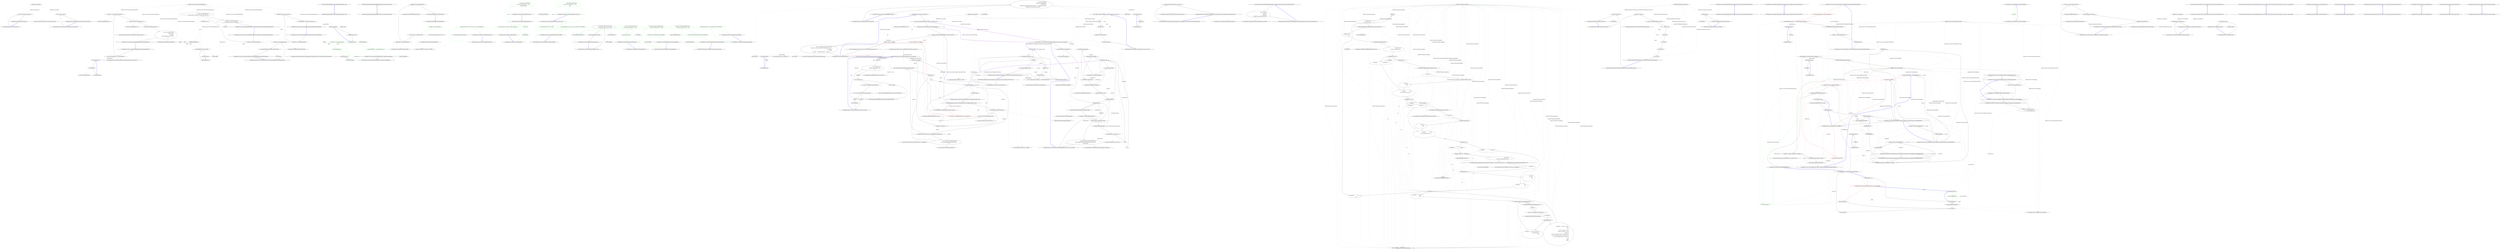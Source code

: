 digraph  {
n7 [label="HangFire.Client.ClientContext", span=""];
n0 [cluster="HangFire.Client.ClientContext.ClientContext()", label="Entry HangFire.Client.ClientContext.ClientContext()", span="6-6"];
n1 [cluster="HangFire.Client.ClientContext.ClientContext()", label="Items = new Dictionary<string, object>()", span="8-8"];
n2 [cluster="HangFire.Client.ClientContext.ClientContext()", label="Exit HangFire.Client.ClientContext.ClientContext()", span="6-6"];
n3 [cluster="System.Collections.Generic.Dictionary<TKey, TValue>.Dictionary()", label="Entry System.Collections.Generic.Dictionary<TKey, TValue>.Dictionary()", span="0-0"];
n4 [cluster="HangFire.Client.ClientContext.ClientContext(HangFire.Client.ClientContext)", label="Entry HangFire.Client.ClientContext.ClientContext(HangFire.Client.ClientContext)", span="11-11"];
n5 [cluster="HangFire.Client.ClientContext.ClientContext(HangFire.Client.ClientContext)", label="Items = clientContext.Items", span="13-13"];
n6 [cluster="HangFire.Client.ClientContext.ClientContext(HangFire.Client.ClientContext)", label="Exit HangFire.Client.ClientContext.ClientContext(HangFire.Client.ClientContext)", span="11-11"];
m0_8 [cluster="Mock<IWriteOnlyTransaction>.cstr", file="EnqueuedStateHandlerFacts.cs", label="Entry Mock<IWriteOnlyTransaction>.cstr", span=""];
m0_28 [cluster="Unk.Apply", file="EnqueuedStateHandlerFacts.cs", label="Entry Unk.Apply", span=""];
m0_22 [cluster="Unk.Equal", file="EnqueuedStateHandlerFacts.cs", label="Entry Unk.Equal", span=""];
m0_48 [cluster="Unk.DoesNotThrow", file="EnqueuedStateHandlerFacts.cs", label="Entry Unk.DoesNotThrow", span=""];
m0_40 [cluster="Unk.>", file="EnqueuedStateHandlerFacts.cs", label="Entry Unk.>", span=""];
m0_10 [cluster="HangFire.States.StateContext.StateContext(string, HangFire.Common.Job)", file="EnqueuedStateHandlerFacts.cs", label="Entry HangFire.States.StateContext.StateContext(string, HangFire.Common.Job)", span="23-23"];
m0_12 [cluster="HangFire.States.EnqueuedState.EnqueuedState()", file="EnqueuedStateHandlerFacts.cs", label="Entry HangFire.States.EnqueuedState.EnqueuedState()", span="31-31"];
m0_11 [cluster="ApplyStateContext.cstr", file="EnqueuedStateHandlerFacts.cs", label="Entry ApplyStateContext.cstr", span=""];
m0_39 [cluster="Mock<State>.cstr", file="EnqueuedStateHandlerFacts.cs", label="Entry Mock<State>.cstr", span=""];
m0_52 [cluster="HangFire.States.EnqueuedState.Handler.Unapply(HangFire.States.ApplyStateContext, HangFire.Storage.IWriteOnlyTransaction)", file="EnqueuedStateHandlerFacts.cs", label="Entry HangFire.States.EnqueuedState.Handler.Unapply(HangFire.States.ApplyStateContext, HangFire.Storage.IWriteOnlyTransaction)", span="92-92"];
m0_33 [cluster="Unk.AddToQueue", file="EnqueuedStateHandlerFacts.cs", label="Entry Unk.AddToQueue", span=""];
m0_13 [cluster="lambda expression", file="EnqueuedStateHandlerFacts.cs", label="Entry lambda expression", span="21-21"];
m0_50 [cluster="lambda expression", color=green, community=0, file="EnqueuedStateHandlerFacts.cs", label="0: handler.Unapply(null, null)", span="67-67"];
m0_49 [cluster="lambda expression", file="EnqueuedStateHandlerFacts.cs", label="Entry lambda expression", span="67-67"];
m0_51 [cluster="lambda expression", file="EnqueuedStateHandlerFacts.cs", label="Exit lambda expression", span="67-67"];
m0_42 [cluster="lambda expression", file="EnqueuedStateHandlerFacts.cs", label="handler.Apply(context, _transaction.Object)", span="59-59"];
m0_41 [cluster="lambda expression", file="EnqueuedStateHandlerFacts.cs", label="Entry lambda expression", span="59-59"];
m0_43 [cluster="lambda expression", file="EnqueuedStateHandlerFacts.cs", label="Exit lambda expression", span="59-59"];
m0_30 [cluster="lambda expression", file="EnqueuedStateHandlerFacts.cs", label="Entry lambda expression", span="48-48"];
m0_32 [cluster="lambda expression", file="EnqueuedStateHandlerFacts.cs", label="Exit lambda expression", span="48-48"];
m0_31 [cluster="lambda expression", file="EnqueuedStateHandlerFacts.cs", label="x.AddToQueue(Queue, JobId)", span="48-48"];
m0_14 [cluster="lambda expression", file="EnqueuedStateHandlerFacts.cs", label="Console.WriteLine()", span="21-21"];
m0_15 [cluster="lambda expression", file="EnqueuedStateHandlerFacts.cs", label="Exit lambda expression", span="21-21"];
m0_29 [cluster="Unk.Verify", file="EnqueuedStateHandlerFacts.cs", label="Entry Unk.Verify", span=""];
m0_21 [cluster="HangFire.States.EnqueuedState.Handler.Handler()", file="EnqueuedStateHandlerFacts.cs", label="Entry HangFire.States.EnqueuedState.Handler.Handler()", span="77-77"];
m0_17 [cluster="HangFire.Core.Tests.States.EnqueuedStateHandlerFacts.HandlerShouldBeRegistered_ForTheEnqueuedState()", file="EnqueuedStateHandlerFacts.cs", label="Entry HangFire.Core.Tests.States.EnqueuedStateHandlerFacts.HandlerShouldBeRegistered_ForTheEnqueuedState()", span="35-35"];
m0_18 [cluster="HangFire.Core.Tests.States.EnqueuedStateHandlerFacts.HandlerShouldBeRegistered_ForTheEnqueuedState()", file="EnqueuedStateHandlerFacts.cs", label="var handler = new EnqueuedState.Handler()", span="37-37"];
m0_19 [cluster="HangFire.Core.Tests.States.EnqueuedStateHandlerFacts.HandlerShouldBeRegistered_ForTheEnqueuedState()", file="EnqueuedStateHandlerFacts.cs", label="Assert.Equal(EnqueuedState.StateName, handler.StateName)", span="38-38"];
m0_20 [cluster="HangFire.Core.Tests.States.EnqueuedStateHandlerFacts.HandlerShouldBeRegistered_ForTheEnqueuedState()", file="EnqueuedStateHandlerFacts.cs", label="Exit HangFire.Core.Tests.States.EnqueuedStateHandlerFacts.HandlerShouldBeRegistered_ForTheEnqueuedState()", span="35-35"];
m0_34 [cluster="HangFire.Core.Tests.States.EnqueuedStateHandlerFacts.Apply_ThrowsAnException_WhenOtherThanEnqueuedStateGiven()", file="EnqueuedStateHandlerFacts.cs", label="Entry HangFire.Core.Tests.States.EnqueuedStateHandlerFacts.Apply_ThrowsAnException_WhenOtherThanEnqueuedStateGiven()", span="52-52"];
m0_35 [cluster="HangFire.Core.Tests.States.EnqueuedStateHandlerFacts.Apply_ThrowsAnException_WhenOtherThanEnqueuedStateGiven()", file="EnqueuedStateHandlerFacts.cs", label="var handler = new EnqueuedState.Handler()", span="54-54"];
m0_36 [cluster="HangFire.Core.Tests.States.EnqueuedStateHandlerFacts.Apply_ThrowsAnException_WhenOtherThanEnqueuedStateGiven()", file="EnqueuedStateHandlerFacts.cs", label="var context = new ApplyStateContext(\r\n                _connection.Object, _stateContext, new Mock<State>().Object, null)", span="55-56"];
m0_37 [cluster="HangFire.Core.Tests.States.EnqueuedStateHandlerFacts.Apply_ThrowsAnException_WhenOtherThanEnqueuedStateGiven()", file="EnqueuedStateHandlerFacts.cs", label="Assert.Throws<InvalidOperationException>(\r\n                () => handler.Apply(context, _transaction.Object))", span="58-59"];
m0_38 [cluster="HangFire.Core.Tests.States.EnqueuedStateHandlerFacts.Apply_ThrowsAnException_WhenOtherThanEnqueuedStateGiven()", file="EnqueuedStateHandlerFacts.cs", label="Exit HangFire.Core.Tests.States.EnqueuedStateHandlerFacts.Apply_ThrowsAnException_WhenOtherThanEnqueuedStateGiven()", span="52-52"];
m0_7 [cluster="HangFire.Common.Job.FromExpression(System.Linq.Expressions.Expression<System.Action>)", file="EnqueuedStateHandlerFacts.cs", label="Entry HangFire.Common.Job.FromExpression(System.Linq.Expressions.Expression<System.Action>)", span="125-125"];
m0_0 [cluster="HangFire.Core.Tests.States.EnqueuedStateHandlerFacts.EnqueuedStateHandlerFacts()", file="EnqueuedStateHandlerFacts.cs", label="Entry HangFire.Core.Tests.States.EnqueuedStateHandlerFacts.EnqueuedStateHandlerFacts()", span="19-19"];
m0_2 [cluster="HangFire.Core.Tests.States.EnqueuedStateHandlerFacts.EnqueuedStateHandlerFacts()", file="EnqueuedStateHandlerFacts.cs", label="_transaction = new Mock<IWriteOnlyTransaction>()", span="23-23"];
m0_3 [cluster="HangFire.Core.Tests.States.EnqueuedStateHandlerFacts.EnqueuedStateHandlerFacts()", file="EnqueuedStateHandlerFacts.cs", label="_connection = new Mock<IStorageConnection>()", span="24-24"];
m0_4 [cluster="HangFire.Core.Tests.States.EnqueuedStateHandlerFacts.EnqueuedStateHandlerFacts()", file="EnqueuedStateHandlerFacts.cs", label="_stateContext = new StateContext(JobId, job)", span="25-25"];
m0_5 [cluster="HangFire.Core.Tests.States.EnqueuedStateHandlerFacts.EnqueuedStateHandlerFacts()", file="EnqueuedStateHandlerFacts.cs", label="_context = new ApplyStateContext(\r\n                _connection.Object,\r\n                _stateContext, \r\n                new EnqueuedState { Queue = Queue }, \r\n                null)", span="27-31"];
m0_1 [cluster="HangFire.Core.Tests.States.EnqueuedStateHandlerFacts.EnqueuedStateHandlerFacts()", file="EnqueuedStateHandlerFacts.cs", label="var job = Job.FromExpression(() => Console.WriteLine())", span="21-21"];
m0_6 [cluster="HangFire.Core.Tests.States.EnqueuedStateHandlerFacts.EnqueuedStateHandlerFacts()", file="EnqueuedStateHandlerFacts.cs", label="Exit HangFire.Core.Tests.States.EnqueuedStateHandlerFacts.EnqueuedStateHandlerFacts()", span="19-19"];
m0_23 [cluster="HangFire.Core.Tests.States.EnqueuedStateHandlerFacts.Apply_AddsJob_ToTheSpecifiedQueue()", file="EnqueuedStateHandlerFacts.cs", label="Entry HangFire.Core.Tests.States.EnqueuedStateHandlerFacts.Apply_AddsJob_ToTheSpecifiedQueue()", span="42-42"];
m0_24 [cluster="HangFire.Core.Tests.States.EnqueuedStateHandlerFacts.Apply_AddsJob_ToTheSpecifiedQueue()", file="EnqueuedStateHandlerFacts.cs", label="var handler = new EnqueuedState.Handler()", span="44-44"];
m0_25 [cluster="HangFire.Core.Tests.States.EnqueuedStateHandlerFacts.Apply_AddsJob_ToTheSpecifiedQueue()", file="EnqueuedStateHandlerFacts.cs", label="handler.Apply(_context, _transaction.Object)", span="46-46"];
m0_26 [cluster="HangFire.Core.Tests.States.EnqueuedStateHandlerFacts.Apply_AddsJob_ToTheSpecifiedQueue()", file="EnqueuedStateHandlerFacts.cs", label="_transaction.Verify(x => x.AddToQueue(Queue, JobId))", span="48-48"];
m0_27 [cluster="HangFire.Core.Tests.States.EnqueuedStateHandlerFacts.Apply_AddsJob_ToTheSpecifiedQueue()", file="EnqueuedStateHandlerFacts.cs", label="Exit HangFire.Core.Tests.States.EnqueuedStateHandlerFacts.Apply_AddsJob_ToTheSpecifiedQueue()", span="42-42"];
m0_9 [cluster="Mock<IStorageConnection>.cstr", file="EnqueuedStateHandlerFacts.cs", label="Entry Mock<IStorageConnection>.cstr", span=""];
m0_16 [cluster="System.Console.WriteLine()", file="EnqueuedStateHandlerFacts.cs", label="Entry System.Console.WriteLine()", span="0-0"];
m0_44 [cluster="HangFire.Core.Tests.States.EnqueuedStateHandlerFacts.Unapply_DoesNotDoAnything()", file="EnqueuedStateHandlerFacts.cs", label="Entry HangFire.Core.Tests.States.EnqueuedStateHandlerFacts.Unapply_DoesNotDoAnything()", span="63-63"];
m0_45 [cluster="HangFire.Core.Tests.States.EnqueuedStateHandlerFacts.Unapply_DoesNotDoAnything()", color=green, community=0, file="EnqueuedStateHandlerFacts.cs", label="0: var handler = new EnqueuedState.Handler()", span="65-65"];
m0_46 [cluster="HangFire.Core.Tests.States.EnqueuedStateHandlerFacts.Unapply_DoesNotDoAnything()", color=green, community=0, file="EnqueuedStateHandlerFacts.cs", label="0: Assert.DoesNotThrow(() => handler.Unapply(null, null))", span="67-67"];
m0_47 [cluster="HangFire.Core.Tests.States.EnqueuedStateHandlerFacts.Unapply_DoesNotDoAnything()", file="EnqueuedStateHandlerFacts.cs", label="Exit HangFire.Core.Tests.States.EnqueuedStateHandlerFacts.Unapply_DoesNotDoAnything()", span="63-63"];
m0_56 [file="EnqueuedStateHandlerFacts.cs", label=handler, span=""];
m0_53 [file="EnqueuedStateHandlerFacts.cs", label="HangFire.Core.Tests.States.EnqueuedStateHandlerFacts", span=""];
m0_54 [file="EnqueuedStateHandlerFacts.cs", label=handler, span=""];
m0_55 [file="EnqueuedStateHandlerFacts.cs", label=context, span=""];
m1_2 [cluster="HangFire.IJobStateAppliedFilter.OnStateUnapplied(IRedisTransaction, string)", file="FailedStateHandler.cs", label="Entry HangFire.IJobStateAppliedFilter.OnStateUnapplied(IRedisTransaction, string)", span="9-9"];
m1_3 [cluster="HangFire.IJobStateAppliedFilter.OnStateUnapplied(IRedisTransaction, string)", file="FailedStateHandler.cs", label="Exit HangFire.IJobStateAppliedFilter.OnStateUnapplied(IRedisTransaction, string)", span="9-9"];
m1_0 [cluster="HangFire.IJobStateAppliedFilter.OnStateApplied(IRedisTransaction, HangFire.States.JobState)", file="FailedStateHandler.cs", label="Entry HangFire.IJobStateAppliedFilter.OnStateApplied(IRedisTransaction, HangFire.States.JobState)", span="8-8"];
m1_1 [cluster="HangFire.IJobStateAppliedFilter.OnStateApplied(IRedisTransaction, HangFire.States.JobState)", file="FailedStateHandler.cs", label="Exit HangFire.IJobStateAppliedFilter.OnStateApplied(IRedisTransaction, HangFire.States.JobState)", span="8-8"];
m2_10 [cluster="HangFire.States.EnqueuedState.Handler.Handler()", file="GlobalStateHandlers.cs", label="Entry HangFire.States.EnqueuedState.Handler.Handler()", span="77-77"];
m2_6 [cluster="System.Collections.Generic.List<T>.List()", file="GlobalStateHandlers.cs", label="Entry System.Collections.Generic.List<T>.List()", span="0-0"];
m2_8 [cluster="System.Collections.Generic.ICollection<T>.Add(T)", file="GlobalStateHandlers.cs", label="Entry System.Collections.Generic.ICollection<T>.Add(T)", span="0-0"];
m2_0 [cluster="HangFire.GlobalStateHandlers.GlobalStateHandlers()", file="GlobalStateHandlers.cs", label="Entry HangFire.GlobalStateHandlers.GlobalStateHandlers()", span="23-23"];
m2_1 [cluster="HangFire.GlobalStateHandlers.GlobalStateHandlers()", color=green, community=0, file="GlobalStateHandlers.cs", label="0: Handlers = new List<IStateHandler>()", span="25-25"];
m2_2 [cluster="HangFire.GlobalStateHandlers.GlobalStateHandlers()", file="GlobalStateHandlers.cs", label="Handlers.Add(new SucceededState.Handler())", span="26-26"];
m2_3 [cluster="HangFire.GlobalStateHandlers.GlobalStateHandlers()", file="GlobalStateHandlers.cs", label="Handlers.Add(new ScheduledState.Handler())", span="27-27"];
m2_4 [cluster="HangFire.GlobalStateHandlers.GlobalStateHandlers()", file="GlobalStateHandlers.cs", label="Handlers.Add(new EnqueuedState.Handler())", span="28-28"];
m2_5 [cluster="HangFire.GlobalStateHandlers.GlobalStateHandlers()", file="GlobalStateHandlers.cs", label="Exit HangFire.GlobalStateHandlers.GlobalStateHandlers()", span="23-23"];
m2_7 [cluster="HangFire.States.SucceededState.Handler.Handler()", file="GlobalStateHandlers.cs", label="Entry HangFire.States.SucceededState.Handler.Handler()", span="52-52"];
m2_9 [cluster="HangFire.States.ScheduledState.Handler.Handler()", file="GlobalStateHandlers.cs", label="Entry HangFire.States.ScheduledState.Handler.Handler()", span="52-52"];
m3_23 [cluster="Unk.Then", file="JobHelperFacts.cs", label="Entry Unk.Then", span=""];
m3_6 [cluster="Unk.Given", file="JobHelperFacts.cs", label="Entry Unk.Given", span=""];
m3_11 [cluster="Unk.EnqueueItemOnList", file="JobHelperFacts.cs", label="Entry Unk.EnqueueItemOnList", span=""];
m3_37 [cluster="Unk.DoesNotContain", file="JobHelperFacts.cs", label="Entry Unk.DoesNotContain", span=""];
m3_28 [cluster="Unk.GetAllItemsFromList", file="JobHelperFacts.cs", label="Entry Unk.GetAllItemsFromList", span=""];
m3_15 [cluster="string.Format(string, object, object)", file="JobHelperFacts.cs", label="Entry string.Format(string, object, object)", span="0-0"];
m3_7 [cluster="HangFire.Tests.QueueSteps.GivenAJobInTheQueue(string)", file="JobHelperFacts.cs", label="Entry HangFire.Tests.QueueSteps.GivenAJobInTheQueue(string)", span="25-25"];
m3_8 [cluster="HangFire.Tests.QueueSteps.GivenAJobInTheQueue(string)", color=green, community=0, file="JobHelperFacts.cs", label="0: Given(''a job'')", span="27-27"];
m3_9 [cluster="HangFire.Tests.QueueSteps.GivenAJobInTheQueue(string)", color=green, community=0, file="JobHelperFacts.cs", label="0: Redis.Client.EnqueueItemOnList(\r\n                String.Format(''hangfire:queue:{0}'', queue),\r\n                JobSteps.DefaultJobId)", span="29-31"];
m3_10 [cluster="HangFire.Tests.QueueSteps.GivenAJobInTheQueue(string)", file="JobHelperFacts.cs", label="Exit HangFire.Tests.QueueSteps.GivenAJobInTheQueue(string)", span="25-25"];
m3_12 [cluster="HangFire.Tests.QueueSteps.GivenTheJobInTheQueue(string)", file="JobHelperFacts.cs", label="Entry HangFire.Tests.QueueSteps.GivenTheJobInTheQueue(string)", span="35-35"];
m3_13 [cluster="HangFire.Tests.QueueSteps.GivenTheJobInTheQueue(string)", color=green, community=0, file="JobHelperFacts.cs", label="0: Given(String.Format(''the '{0}' job in the '{1}' queue'', jobId, DefaultQueue))", span="37-37"];
m3_14 [cluster="HangFire.Tests.QueueSteps.GivenTheJobInTheQueue(string)", file="JobHelperFacts.cs", label="Exit HangFire.Tests.QueueSteps.GivenTheJobInTheQueue(string)", span="35-35"];
m3_16 [cluster="HangFire.Tests.QueueSteps.GivenTheJobInTheQueue(string, string)", file="JobHelperFacts.cs", label="Entry HangFire.Tests.QueueSteps.GivenTheJobInTheQueue(string, string)", span="41-41"];
m3_17 [cluster="HangFire.Tests.QueueSteps.GivenTheJobInTheQueue(string, string)", color=green, community=0, file="JobHelperFacts.cs", label="0: Given(String.Format(''the '{0}' job'', jobId))", span="43-43"];
m3_18 [cluster="HangFire.Tests.QueueSteps.GivenTheJobInTheQueue(string, string)", color=green, community=0, file="JobHelperFacts.cs", label="0: Redis.Client.EnqueueItemOnList(\r\n                String.Format(''hangfire:queue:{0}'', queue),\r\n                jobId)", span="45-47"];
m3_19 [cluster="HangFire.Tests.QueueSteps.GivenTheJobInTheQueue(string, string)", file="JobHelperFacts.cs", label="Exit HangFire.Tests.QueueSteps.GivenTheJobInTheQueue(string, string)", span="41-41"];
m3_30 [cluster="HangFire.Tests.QueueSteps.ThenTheQueueDoesNotContainTheJob()", file="JobHelperFacts.cs", label="Entry HangFire.Tests.QueueSteps.ThenTheQueueDoesNotContainTheJob()", span="67-67"];
m3_31 [cluster="HangFire.Tests.QueueSteps.ThenTheQueueDoesNotContainTheJob()", color=green, community=0, file="JobHelperFacts.cs", label="0: Then(String.Format(''the '{0}' queue does not contain the job'', DefaultQueue))", span="69-69"];
m3_32 [cluster="HangFire.Tests.QueueSteps.ThenTheQueueDoesNotContainTheJob()", file="JobHelperFacts.cs", label="Exit HangFire.Tests.QueueSteps.ThenTheQueueDoesNotContainTheJob()", span="67-67"];
m3_43 [cluster="Unk.AreEqual", file="JobHelperFacts.cs", label="Entry Unk.AreEqual", span=""];
m3_42 [cluster="Unk.GetListCount", file="JobHelperFacts.cs", label="Entry Unk.GetListCount", span=""];
m3_44 [cluster="HangFire.Tests.QueueSteps.ThenTheQueueLengthIs(string, int)", file="JobHelperFacts.cs", label="Entry HangFire.Tests.QueueSteps.ThenTheQueueLengthIs(string, int)", span="90-90"];
m3_45 [cluster="HangFire.Tests.QueueSteps.ThenTheQueueLengthIs(string, int)", file="JobHelperFacts.cs", label="var actualLength = Redis.Client.GetListCount(\r\n                String.Format(''hangfire:queue:{0}'', queue))", span="92-93"];
m3_46 [cluster="HangFire.Tests.QueueSteps.ThenTheQueueLengthIs(string, int)", file="JobHelperFacts.cs", label="Assert.AreEqual(length, actualLength)", span="94-94"];
m3_47 [cluster="HangFire.Tests.QueueSteps.ThenTheQueueLengthIs(string, int)", file="JobHelperFacts.cs", label="Exit HangFire.Tests.QueueSteps.ThenTheQueueLengthIs(string, int)", span="90-90"];
m3_24 [cluster="HangFire.Tests.QueueSteps.ThenTheQueueContainsTheJob(string)", file="JobHelperFacts.cs", label="Entry HangFire.Tests.QueueSteps.ThenTheQueueContainsTheJob(string)", span="57-57"];
m3_25 [cluster="HangFire.Tests.QueueSteps.ThenTheQueueContainsTheJob(string)", color=green, community=0, file="JobHelperFacts.cs", label="0: var jobIds = Redis.Client.GetAllItemsFromList(\r\n                String.Format(''hangfire:queue:{0}'', queue))", span="59-60"];
m3_26 [cluster="HangFire.Tests.QueueSteps.ThenTheQueueContainsTheJob(string)", color=green, community=0, file="JobHelperFacts.cs", label="0: CollectionAssert.Contains(jobIds, JobSteps.DefaultJobId)", span="62-62"];
m3_27 [cluster="HangFire.Tests.QueueSteps.ThenTheQueueContainsTheJob(string)", file="JobHelperFacts.cs", label="Exit HangFire.Tests.QueueSteps.ThenTheQueueContainsTheJob(string)", span="57-57"];
m3_2 [cluster="HangFire.Tests.QueueSteps.GivenAnEnqueuedJob()", file="JobHelperFacts.cs", label="Entry HangFire.Tests.QueueSteps.GivenAnEnqueuedJob()", span="19-19"];
m3_3 [cluster="HangFire.Tests.QueueSteps.GivenAnEnqueuedJob()", color=green, community=0, file="JobHelperFacts.cs", label="0: Given(String.Format(''a job in the '{0}' queue'', DefaultQueue))", span="21-21"];
m3_4 [cluster="HangFire.Tests.QueueSteps.GivenAnEnqueuedJob()", file="JobHelperFacts.cs", label="Exit HangFire.Tests.QueueSteps.GivenAnEnqueuedJob()", span="19-19"];
m3_5 [cluster="string.Format(string, object)", file="JobHelperFacts.cs", label="Entry string.Format(string, object)", span="0-0"];
m3_20 [cluster="HangFire.Tests.QueueSteps.ThenTheQueueContainsTheJob()", file="JobHelperFacts.cs", label="Entry HangFire.Tests.QueueSteps.ThenTheQueueContainsTheJob()", span="51-51"];
m3_21 [cluster="HangFire.Tests.QueueSteps.ThenTheQueueContainsTheJob()", color=green, community=0, file="JobHelperFacts.cs", label="0: Then(String.Format(''the '{0}' queue contains the job'', DefaultQueue))", span="53-53"];
m3_22 [cluster="HangFire.Tests.QueueSteps.ThenTheQueueContainsTheJob()", file="JobHelperFacts.cs", label="Exit HangFire.Tests.QueueSteps.ThenTheQueueContainsTheJob()", span="51-51"];
m3_38 [cluster="HangFire.Tests.QueueSteps.ThenTheQueueIsEmpty(string)", file="JobHelperFacts.cs", label="Entry HangFire.Tests.QueueSteps.ThenTheQueueIsEmpty(string)", span="82-82"];
m3_39 [cluster="HangFire.Tests.QueueSteps.ThenTheQueueIsEmpty(string)", color=green, community=0, file="JobHelperFacts.cs", label="0: var length = Redis.Client.GetListCount(\r\n                String.Format(''hangfire:queue:{0}'', queue))", span="84-85"];
m3_40 [cluster="HangFire.Tests.QueueSteps.ThenTheQueueIsEmpty(string)", color=green, community=0, file="JobHelperFacts.cs", label="0: Assert.AreEqual(0, length)", span="86-86"];
m3_41 [cluster="HangFire.Tests.QueueSteps.ThenTheQueueIsEmpty(string)", file="JobHelperFacts.cs", label="Exit HangFire.Tests.QueueSteps.ThenTheQueueIsEmpty(string)", span="82-82"];
m3_29 [cluster="Unk.Contains", file="JobHelperFacts.cs", label="Entry Unk.Contains", span=""];
m3_33 [cluster="HangFire.Tests.QueueSteps.ThenTheQueueDoesNotContainTheJob(string)", file="JobHelperFacts.cs", label="Entry HangFire.Tests.QueueSteps.ThenTheQueueDoesNotContainTheJob(string)", span="73-73"];
m3_34 [cluster="HangFire.Tests.QueueSteps.ThenTheQueueDoesNotContainTheJob(string)", color=green, community=0, file="JobHelperFacts.cs", label="0: var jobIds = Redis.Client.GetAllItemsFromList(\r\n                String.Format(''hangfire:queue:{0}'', queue))", span="75-76"];
m3_35 [cluster="HangFire.Tests.QueueSteps.ThenTheQueueDoesNotContainTheJob(string)", color=green, community=0, file="JobHelperFacts.cs", label="0: CollectionAssert.DoesNotContain(jobIds, JobSteps.DefaultJobId)", span="78-78"];
m3_36 [cluster="HangFire.Tests.QueueSteps.ThenTheQueueDoesNotContainTheJob(string)", file="JobHelperFacts.cs", label="Exit HangFire.Tests.QueueSteps.ThenTheQueueDoesNotContainTheJob(string)", span="73-73"];
m4_6 [cluster="Hangfire.Storage.InvocationData.Deserialize()", file="JobStorage.cs", label="Entry Hangfire.Storage.InvocationData.Deserialize()", span="44-44"];
m4_7 [cluster="Hangfire.Storage.InvocationData.Deserialize()", file="JobStorage.cs", label="var type = System.Type.GetType(Type, throwOnError: true, ignoreCase: true)", span="48-48"];
m4_8 [cluster="Hangfire.Storage.InvocationData.Deserialize()", file="JobStorage.cs", label="var parameterTypes = JobHelper.FromJson<Type[]>(ParameterTypes)", span="49-49"];
m4_9 [cluster="Hangfire.Storage.InvocationData.Deserialize()", file="JobStorage.cs", label="var method = GetNonOpenMatchingMethod(type, Method, parameterTypes)", span="50-50"];
m4_11 [cluster="Hangfire.Storage.InvocationData.Deserialize()", file="JobStorage.cs", label="throw new InvalidOperationException(String.Format(\r\n                        ''The type `{0}` does not contain a method with signature `{1}({2})`'',\r\n                        type.FullName,\r\n                        Method,\r\n                        String.Join('', '', parameterTypes.Select(x => x.Name))));", span="54-58"];
m4_14 [cluster="Hangfire.Storage.InvocationData.Deserialize()", color=red, community=0, file="JobStorage.cs", label="0: return new Job(type, method, arguments);", span="64-64"];
m4_10 [cluster="Hangfire.Storage.InvocationData.Deserialize()", file="JobStorage.cs", label="method == null", span="52-52"];
m4_13 [cluster="Hangfire.Storage.InvocationData.Deserialize()", color=red, community=0, file="JobStorage.cs", label="0: var arguments = DeserializeArguments(method, serializedArguments)", span="62-62"];
m4_12 [cluster="Hangfire.Storage.InvocationData.Deserialize()", file="JobStorage.cs", label="var serializedArguments = JobHelper.FromJson<string[]>(Arguments)", span="61-61"];
m4_15 [cluster="Hangfire.Storage.InvocationData.Deserialize()", file="JobStorage.cs", label=Exception, span="66-66"];
m4_16 [cluster="Hangfire.Storage.InvocationData.Deserialize()", file="JobStorage.cs", label="throw new JobLoadException(''Could not load the job. See inner exception for the details.'', ex);", span="68-68"];
m4_17 [cluster="Hangfire.Storage.InvocationData.Deserialize()", file="JobStorage.cs", label="Exit Hangfire.Storage.InvocationData.Deserialize()", span="44-44"];
m4_110 [cluster="System.Collections.Generic.List<T>.List()", file="JobStorage.cs", label="Entry System.Collections.Generic.List<T>.List()", span="0-0"];
m4_20 [cluster="Hangfire.Storage.InvocationData.GetNonOpenMatchingMethod(System.Type, string, System.Type[])", file="JobStorage.cs", label="Entry Hangfire.Storage.InvocationData.GetNonOpenMatchingMethod(System.Type, string, System.Type[])", span="172-172"];
m4_87 [cluster="Hangfire.Storage.InvocationData.GetNonOpenMatchingMethod(System.Type, string, System.Type[])", file="JobStorage.cs", label="var methodCandidates = type.GetMethods()", span="174-174"];
m4_89 [cluster="Hangfire.Storage.InvocationData.GetNonOpenMatchingMethod(System.Type, string, System.Type[])", file="JobStorage.cs", label="!methodCandidate.Name.Equals(name, StringComparison.Ordinal)", span="178-178"];
m4_91 [cluster="Hangfire.Storage.InvocationData.GetNonOpenMatchingMethod(System.Type, string, System.Type[])", file="JobStorage.cs", label="parameters.Length != parameterTypes.Length", span="184-184"];
m4_98 [cluster="Hangfire.Storage.InvocationData.GetNonOpenMatchingMethod(System.Type, string, System.Type[])", file="JobStorage.cs", label="var actualType = parameterTypes[i]", span="198-198"];
m4_88 [cluster="Hangfire.Storage.InvocationData.GetNonOpenMatchingMethod(System.Type, string, System.Type[])", file="JobStorage.cs", label=methodCandidates, span="176-176"];
m4_106 [cluster="Hangfire.Storage.InvocationData.GetNonOpenMatchingMethod(System.Type, string, System.Type[])", file="JobStorage.cs", label="return null;", span="222-222"];
m4_90 [cluster="Hangfire.Storage.InvocationData.GetNonOpenMatchingMethod(System.Type, string, System.Type[])", file="JobStorage.cs", label="var parameters = methodCandidate.GetParameters()", span="183-183"];
m4_105 [cluster="Hangfire.Storage.InvocationData.GetNonOpenMatchingMethod(System.Type, string, System.Type[])", file="JobStorage.cs", label="return methodCandidate.ContainsGenericParameters \r\n                    ? methodCandidate.MakeGenericMethod(genericArguments.ToArray()) \r\n                    : methodCandidate;", span="217-219"];
m4_95 [cluster="Hangfire.Storage.InvocationData.GetNonOpenMatchingMethod(System.Type, string, System.Type[])", file="JobStorage.cs", label="i < parameters.Length", span="194-194"];
m4_96 [cluster="Hangfire.Storage.InvocationData.GetNonOpenMatchingMethod(System.Type, string, System.Type[])", file="JobStorage.cs", label="var parameter = parameters[i]", span="196-196"];
m4_92 [cluster="Hangfire.Storage.InvocationData.GetNonOpenMatchingMethod(System.Type, string, System.Type[])", file="JobStorage.cs", label="var parameterTypesMatched = true", span="189-189"];
m4_93 [cluster="Hangfire.Storage.InvocationData.GetNonOpenMatchingMethod(System.Type, string, System.Type[])", file="JobStorage.cs", label="var genericArguments = new List<Type>()", span="190-190"];
m4_104 [cluster="Hangfire.Storage.InvocationData.GetNonOpenMatchingMethod(System.Type, string, System.Type[])", file="JobStorage.cs", label="!parameterTypesMatched", span="214-214"];
m4_94 [cluster="Hangfire.Storage.InvocationData.GetNonOpenMatchingMethod(System.Type, string, System.Type[])", file="JobStorage.cs", label="var i = 0", span="194-194"];
m4_100 [cluster="Hangfire.Storage.InvocationData.GetNonOpenMatchingMethod(System.Type, string, System.Type[])", file="JobStorage.cs", label="genericArguments.Add(actualType)", span="203-203"];
m4_103 [cluster="Hangfire.Storage.InvocationData.GetNonOpenMatchingMethod(System.Type, string, System.Type[])", file="JobStorage.cs", label="i++", span="194-194"];
m4_97 [cluster="Hangfire.Storage.InvocationData.GetNonOpenMatchingMethod(System.Type, string, System.Type[])", file="JobStorage.cs", label="var parameterType = parameter.ParameterType", span="197-197"];
m4_99 [cluster="Hangfire.Storage.InvocationData.GetNonOpenMatchingMethod(System.Type, string, System.Type[])", file="JobStorage.cs", label="parameterType.IsGenericParameter", span="201-201"];
m4_101 [cluster="Hangfire.Storage.InvocationData.GetNonOpenMatchingMethod(System.Type, string, System.Type[])", file="JobStorage.cs", label="parameterType.IsAssignableFrom(actualType)", span="208-208"];
m4_102 [cluster="Hangfire.Storage.InvocationData.GetNonOpenMatchingMethod(System.Type, string, System.Type[])", file="JobStorage.cs", label="parameterTypesMatched = false", span="210-210"];
m4_107 [cluster="Hangfire.Storage.InvocationData.GetNonOpenMatchingMethod(System.Type, string, System.Type[])", file="JobStorage.cs", label="Exit Hangfire.Storage.InvocationData.GetNonOpenMatchingMethod(System.Type, string, System.Type[])", span="172-172"];
m4_112 [cluster="System.Reflection.MethodInfo.MakeGenericMethod(params System.Type[])", file="JobStorage.cs", label="Entry System.Reflection.MethodInfo.MakeGenericMethod(params System.Type[])", span="0-0"];
m4_53 [cluster="System.DateTime.ToString(string, System.IFormatProvider)", file="JobStorage.cs", label="Entry System.DateTime.ToString(string, System.IFormatProvider)", span="0-0"];
m4_26 [cluster="Hangfire.Common.Job.Job(System.Type, System.Reflection.MethodInfo, params object[])", file="JobStorage.cs", label="Entry Hangfire.Common.Job.Job(System.Type, System.Reflection.MethodInfo, params object[])", span="120-120"];
m4_23 [cluster="Unk.Join", file="JobStorage.cs", label="Entry Unk.Join", span=""];
m4_111 [cluster="System.Type.IsAssignableFrom(System.Type)", file="JobStorage.cs", label="Entry System.Type.IsAssignableFrom(System.Type)", span="0-0"];
m4_25 [cluster="Hangfire.Storage.InvocationData.DeserializeArguments(System.Reflection.MethodInfo, string[])", file="JobStorage.cs", label="Entry Hangfire.Storage.InvocationData.DeserializeArguments(System.Reflection.MethodInfo, string[])", span="110-110"];
m4_56 [cluster="Hangfire.Storage.InvocationData.DeserializeArguments(System.Reflection.MethodInfo, string[])", file="JobStorage.cs", label="var parameters = methodInfo.GetParameters()", span="112-112"];
m4_57 [cluster="Hangfire.Storage.InvocationData.DeserializeArguments(System.Reflection.MethodInfo, string[])", file="JobStorage.cs", label="var result = new List<object>(arguments.Length)", span="113-113"];
m4_61 [cluster="Hangfire.Storage.InvocationData.DeserializeArguments(System.Reflection.MethodInfo, string[])", file="JobStorage.cs", label="var argument = arguments[i]", span="118-118"];
m4_59 [cluster="Hangfire.Storage.InvocationData.DeserializeArguments(System.Reflection.MethodInfo, string[])", file="JobStorage.cs", label="i < parameters.Length", span="115-115"];
m4_60 [cluster="Hangfire.Storage.InvocationData.DeserializeArguments(System.Reflection.MethodInfo, string[])", file="JobStorage.cs", label="var parameter = parameters[i]", span="117-117"];
m4_58 [cluster="Hangfire.Storage.InvocationData.DeserializeArguments(System.Reflection.MethodInfo, string[])", file="JobStorage.cs", label="var i = 0", span="115-115"];
m4_66 [cluster="Hangfire.Storage.InvocationData.DeserializeArguments(System.Reflection.MethodInfo, string[])", file="JobStorage.cs", label="result.Add(value)", span="133-133"];
m4_68 [cluster="Hangfire.Storage.InvocationData.DeserializeArguments(System.Reflection.MethodInfo, string[])", file="JobStorage.cs", label="return result.ToArray();", span="136-136"];
m4_67 [cluster="Hangfire.Storage.InvocationData.DeserializeArguments(System.Reflection.MethodInfo, string[])", file="JobStorage.cs", label="i++", span="115-115"];
m4_63 [cluster="Hangfire.Storage.InvocationData.DeserializeArguments(System.Reflection.MethodInfo, string[])", file="JobStorage.cs", label="CoreJobPerformanceProcess.Substitutions.ContainsKey(parameter.ParameterType)", span="122-122"];
m4_64 [cluster="Hangfire.Storage.InvocationData.DeserializeArguments(System.Reflection.MethodInfo, string[])", file="JobStorage.cs", label="value = parameter.ParameterType.IsValueType\r\n                        ? Activator.CreateInstance(parameter.ParameterType)\r\n                        : null", span="124-126"];
m4_65 [cluster="Hangfire.Storage.InvocationData.DeserializeArguments(System.Reflection.MethodInfo, string[])", file="JobStorage.cs", label="value = DeserializeArgument(argument, parameter.ParameterType)", span="130-130"];
m4_62 [cluster="Hangfire.Storage.InvocationData.DeserializeArguments(System.Reflection.MethodInfo, string[])", file="JobStorage.cs", label="object value", span="120-120"];
m4_69 [cluster="Hangfire.Storage.InvocationData.DeserializeArguments(System.Reflection.MethodInfo, string[])", file="JobStorage.cs", label="Exit Hangfire.Storage.InvocationData.DeserializeArguments(System.Reflection.MethodInfo, string[])", span="110-110"];
m4_71 [cluster="System.Activator.CreateInstance(System.Type)", file="JobStorage.cs", label="Entry System.Activator.CreateInstance(System.Type)", span="0-0"];
m4_70 [cluster="System.Collections.Generic.Dictionary<TKey, TValue>.ContainsKey(TKey)", file="JobStorage.cs", label="Entry System.Collections.Generic.Dictionary<TKey, TValue>.ContainsKey(TKey)", span="0-0"];
m4_18 [cluster="System.Type.GetType(string, bool, bool)", file="JobStorage.cs", label="Entry System.Type.GetType(string, bool, bool)", span="0-0"];
m4_72 [cluster="Hangfire.Storage.InvocationData.DeserializeArgument(string, System.Type)", file="JobStorage.cs", label="Entry Hangfire.Storage.InvocationData.DeserializeArgument(string, System.Type)", span="139-139"];
m4_73 [cluster="Hangfire.Storage.InvocationData.DeserializeArgument(string, System.Type)", file="JobStorage.cs", label="object value", span="141-141"];
m4_74 [cluster="Hangfire.Storage.InvocationData.DeserializeArgument(string, System.Type)", file="JobStorage.cs", label="value = argument != null\r\n                    ? JobHelper.FromJson(argument, type)\r\n                    : null", span="144-146"];
m4_76 [cluster="Hangfire.Storage.InvocationData.DeserializeArgument(string, System.Type)", file="JobStorage.cs", label="type == typeof (object)", span="150-150"];
m4_77 [cluster="Hangfire.Storage.InvocationData.DeserializeArgument(string, System.Type)", file="JobStorage.cs", label="value = argument", span="154-154"];
m4_78 [cluster="Hangfire.Storage.InvocationData.DeserializeArgument(string, System.Type)", file="JobStorage.cs", label="var converter = TypeDescriptor.GetConverter(type)", span="160-160"];
m4_79 [cluster="Hangfire.Storage.InvocationData.DeserializeArgument(string, System.Type)", file="JobStorage.cs", label="value = converter.ConvertFromInvariantString(argument)", span="161-161"];
m4_75 [cluster="Hangfire.Storage.InvocationData.DeserializeArgument(string, System.Type)", file="JobStorage.cs", label=Exception, span="148-148"];
m4_82 [cluster="Hangfire.Storage.InvocationData.DeserializeArgument(string, System.Type)", file="JobStorage.cs", label="return value;", span="169-169"];
m4_80 [cluster="Hangfire.Storage.InvocationData.DeserializeArgument(string, System.Type)", file="JobStorage.cs", label=Exception, span="163-163"];
m4_81 [cluster="Hangfire.Storage.InvocationData.DeserializeArgument(string, System.Type)", file="JobStorage.cs", label="throw jsonException;", span="165-165"];
m4_83 [cluster="Hangfire.Storage.InvocationData.DeserializeArgument(string, System.Type)", file="JobStorage.cs", label="Exit Hangfire.Storage.InvocationData.DeserializeArgument(string, System.Type)", span="139-139"];
m4_31 [cluster="Hangfire.Storage.InvocationData.Serialize(Hangfire.Common.Job)", file="JobStorage.cs", label="Entry Hangfire.Storage.InvocationData.Serialize(Hangfire.Common.Job)", span="72-72"];
m4_32 [cluster="Hangfire.Storage.InvocationData.Serialize(Hangfire.Common.Job)", file="JobStorage.cs", label="return new InvocationData(\r\n                job.Type.AssemblyQualifiedName,\r\n                job.Method.Name,\r\n                JobHelper.ToJson(job.Method.GetParameters().Select(x => x.ParameterType).ToArray()),\r\n                JobHelper.ToJson(SerializeArguments(job.Args)));", span="74-78"];
m4_33 [cluster="Hangfire.Storage.InvocationData.Serialize(Hangfire.Common.Job)", file="JobStorage.cs", label="Exit Hangfire.Storage.InvocationData.Serialize(Hangfire.Common.Job)", span="72-72"];
m4_35 [cluster="Unk.ToArray", file="JobStorage.cs", label="Entry Unk.ToArray", span=""];
m4_21 [cluster="System.InvalidOperationException.InvalidOperationException(string)", file="JobStorage.cs", label="Entry System.InvalidOperationException.InvalidOperationException(string)", span="0-0"];
m4_85 [cluster="System.ComponentModel.TypeDescriptor.GetConverter(System.Type)", file="JobStorage.cs", label="Entry System.ComponentModel.TypeDescriptor.GetConverter(System.Type)", span="0-0"];
m4_24 [cluster="string.Format(string, object, object, object)", file="JobStorage.cs", label="Entry string.Format(string, object, object, object)", span="0-0"];
m4_55 [cluster="System.Collections.Generic.List<T>.ToArray()", file="JobStorage.cs", label="Entry System.Collections.Generic.List<T>.ToArray()", span="0-0"];
m4_19 [cluster="Hangfire.Common.JobHelper.FromJson<T>(string)", file="JobStorage.cs", label="Entry Hangfire.Common.JobHelper.FromJson<T>(string)", span="39-39"];
m4_38 [cluster="Hangfire.Common.JobHelper.ToJson(object)", file="JobStorage.cs", label="Entry Hangfire.Common.JobHelper.ToJson(object)", span="32-32"];
m4_36 [cluster="Unk.ToJson", file="JobStorage.cs", label="Entry Unk.ToJson", span=""];
m4_39 [cluster="lambda expression", file="JobStorage.cs", label="Entry lambda expression", span="77-77"];
m4_28 [cluster="lambda expression", file="JobStorage.cs", label="Entry lambda expression", span="58-58"];
m4_29 [cluster="lambda expression", file="JobStorage.cs", label="x.Name", span="58-58"];
m4_30 [cluster="lambda expression", file="JobStorage.cs", label="Exit lambda expression", span="58-58"];
m4_40 [cluster="lambda expression", file="JobStorage.cs", label="x.ParameterType", span="77-77"];
m4_41 [cluster="lambda expression", file="JobStorage.cs", label="Exit lambda expression", span="77-77"];
m4_109 [cluster="string.Equals(string, System.StringComparison)", file="JobStorage.cs", label="Entry string.Equals(string, System.StringComparison)", span="0-0"];
m4_22 [cluster="Unk.Select", file="JobStorage.cs", label="Entry Unk.Select", span=""];
m4_108 [cluster="System.Type.GetMethods()", file="JobStorage.cs", label="Entry System.Type.GetMethods()", span="0-0"];
m4_52 [cluster="System.Collections.Generic.List<T>.List(int)", file="JobStorage.cs", label="Entry System.Collections.Generic.List<T>.List(int)", span="0-0"];
m4_84 [cluster="Hangfire.Common.JobHelper.FromJson(string, System.Type)", file="JobStorage.cs", label="Entry Hangfire.Common.JobHelper.FromJson(string, System.Type)", span="46-46"];
m4_27 [cluster="Hangfire.Common.JobLoadException.JobLoadException(string, System.Exception)", file="JobStorage.cs", label="Entry Hangfire.Common.JobLoadException.JobLoadException(string, System.Exception)", span="32-32"];
m4_54 [cluster="System.Collections.Generic.List<T>.Add(T)", file="JobStorage.cs", label="Entry System.Collections.Generic.List<T>.Add(T)", span="0-0"];
m4_0 [cluster="Hangfire.Storage.InvocationData.InvocationData(string, string, string, string)", file="JobStorage.cs", label="Entry Hangfire.Storage.InvocationData.InvocationData(string, string, string, string)", span="30-30"];
m4_1 [cluster="Hangfire.Storage.InvocationData.InvocationData(string, string, string, string)", file="JobStorage.cs", label="Type = type", span="33-33"];
m4_2 [cluster="Hangfire.Storage.InvocationData.InvocationData(string, string, string, string)", file="JobStorage.cs", label="Method = method", span="34-34"];
m4_3 [cluster="Hangfire.Storage.InvocationData.InvocationData(string, string, string, string)", file="JobStorage.cs", label="ParameterTypes = parameterTypes", span="35-35"];
m4_4 [cluster="Hangfire.Storage.InvocationData.InvocationData(string, string, string, string)", file="JobStorage.cs", label="Arguments = arguments", span="36-36"];
m4_5 [cluster="Hangfire.Storage.InvocationData.InvocationData(string, string, string, string)", file="JobStorage.cs", label="Exit Hangfire.Storage.InvocationData.InvocationData(string, string, string, string)", span="30-30"];
m4_86 [cluster="System.ComponentModel.TypeConverter.ConvertFromInvariantString(string)", file="JobStorage.cs", label="Entry System.ComponentModel.TypeConverter.ConvertFromInvariantString(string)", span="0-0"];
m4_34 [cluster="System.Reflection.MethodBase.GetParameters()", file="JobStorage.cs", label="Entry System.Reflection.MethodBase.GetParameters()", span="0-0"];
m4_37 [cluster="Hangfire.Storage.InvocationData.SerializeArguments(System.Collections.Generic.IReadOnlyCollection<object>)", file="JobStorage.cs", label="Entry Hangfire.Storage.InvocationData.SerializeArguments(System.Collections.Generic.IReadOnlyCollection<object>)", span="81-81"];
m4_42 [cluster="Hangfire.Storage.InvocationData.SerializeArguments(System.Collections.Generic.IReadOnlyCollection<object>)", file="JobStorage.cs", label="var serializedArguments = new List<string>(arguments.Count)", span="83-83"];
m4_43 [cluster="Hangfire.Storage.InvocationData.SerializeArguments(System.Collections.Generic.IReadOnlyCollection<object>)", file="JobStorage.cs", label=arguments, span="84-84"];
m4_49 [cluster="Hangfire.Storage.InvocationData.SerializeArguments(System.Collections.Generic.IReadOnlyCollection<object>)", file="JobStorage.cs", label="serializedArguments.Add(value)", span="104-104"];
m4_50 [cluster="Hangfire.Storage.InvocationData.SerializeArguments(System.Collections.Generic.IReadOnlyCollection<object>)", file="JobStorage.cs", label="return serializedArguments.ToArray();", span="107-107"];
m4_44 [cluster="Hangfire.Storage.InvocationData.SerializeArguments(System.Collections.Generic.IReadOnlyCollection<object>)", file="JobStorage.cs", label="string value = null", span="86-86"];
m4_45 [cluster="Hangfire.Storage.InvocationData.SerializeArguments(System.Collections.Generic.IReadOnlyCollection<object>)", file="JobStorage.cs", label="argument != null", span="88-88"];
m4_46 [cluster="Hangfire.Storage.InvocationData.SerializeArguments(System.Collections.Generic.IReadOnlyCollection<object>)", file="JobStorage.cs", label="argument is DateTime", span="90-90"];
m4_47 [cluster="Hangfire.Storage.InvocationData.SerializeArguments(System.Collections.Generic.IReadOnlyCollection<object>)", file="JobStorage.cs", label="value = ((DateTime)argument).ToString(''o'', CultureInfo.InvariantCulture)", span="92-92"];
m4_48 [cluster="Hangfire.Storage.InvocationData.SerializeArguments(System.Collections.Generic.IReadOnlyCollection<object>)", file="JobStorage.cs", label="value = JobHelper.ToJson(argument)", span="96-96"];
m4_51 [cluster="Hangfire.Storage.InvocationData.SerializeArguments(System.Collections.Generic.IReadOnlyCollection<object>)", file="JobStorage.cs", label="Exit Hangfire.Storage.InvocationData.SerializeArguments(System.Collections.Generic.IReadOnlyCollection<object>)", span="81-81"];
m4_113 [file="JobStorage.cs", label="Hangfire.Storage.InvocationData", span=""];
m5_8 [cluster="HangFire.Storage.IWriteOnlyTransaction.RemoveFromSet(string, string)", file="ProcessingStateHandler.cs", label="Entry HangFire.Storage.IWriteOnlyTransaction.RemoveFromSet(string, string)", span="41-41"];
m5_0 [cluster="HangFire.Redis.ProcessingStateHandler.Apply(HangFire.States.ApplyStateContext, HangFire.Storage.IWriteOnlyTransaction)", file="ProcessingStateHandler.cs", label="Entry HangFire.Redis.ProcessingStateHandler.Apply(HangFire.States.ApplyStateContext, HangFire.Storage.IWriteOnlyTransaction)", span="25-25"];
m5_1 [cluster="HangFire.Redis.ProcessingStateHandler.Apply(HangFire.States.ApplyStateContext, HangFire.Storage.IWriteOnlyTransaction)", file="ProcessingStateHandler.cs", label="transaction.AddToSet(\r\n                ''processing'',\r\n                context.JobId,\r\n                JobHelper.ToTimestamp(DateTime.UtcNow))", span="28-31"];
m5_2 [cluster="HangFire.Redis.ProcessingStateHandler.Apply(HangFire.States.ApplyStateContext, HangFire.Storage.IWriteOnlyTransaction)", file="ProcessingStateHandler.cs", label="Exit HangFire.Redis.ProcessingStateHandler.Apply(HangFire.States.ApplyStateContext, HangFire.Storage.IWriteOnlyTransaction)", span="25-25"];
m5_3 [cluster="HangFire.Common.JobHelper.ToTimestamp(System.DateTime)", file="ProcessingStateHandler.cs", label="Entry HangFire.Common.JobHelper.ToTimestamp(System.DateTime)", span="39-39"];
m5_5 [cluster="HangFire.Redis.ProcessingStateHandler.Unapply(HangFire.States.ApplyStateContext, HangFire.Storage.IWriteOnlyTransaction)", file="ProcessingStateHandler.cs", label="Entry HangFire.Redis.ProcessingStateHandler.Unapply(HangFire.States.ApplyStateContext, HangFire.Storage.IWriteOnlyTransaction)", span="34-34"];
m5_6 [cluster="HangFire.Redis.ProcessingStateHandler.Unapply(HangFire.States.ApplyStateContext, HangFire.Storage.IWriteOnlyTransaction)", file="ProcessingStateHandler.cs", label="transaction.RemoveFromSet(''processing'', context.JobId)", span="37-37"];
m5_7 [cluster="HangFire.Redis.ProcessingStateHandler.Unapply(HangFire.States.ApplyStateContext, HangFire.Storage.IWriteOnlyTransaction)", file="ProcessingStateHandler.cs", label="Exit HangFire.Redis.ProcessingStateHandler.Unapply(HangFire.States.ApplyStateContext, HangFire.Storage.IWriteOnlyTransaction)", span="34-34"];
m5_4 [cluster="HangFire.Storage.IWriteOnlyTransaction.AddToSet(string, string, double)", file="ProcessingStateHandler.cs", label="Entry HangFire.Storage.IWriteOnlyTransaction.AddToSet(string, string, double)", span="40-40"];
m6_45 [cluster="HangFire.Web.RazorPage.Write(object)", file="RedisStorage.cs", label="Entry HangFire.Web.RazorPage.Write(object)", span="76-76"];
m6_43 [cluster="HangFire.Web.RazorPage.WriteLiteral(string)", file="RedisStorage.cs", label="Entry HangFire.Web.RazorPage.WriteLiteral(string)", span="69-69"];
m6_46 [cluster="Unk.GetDescription", file="RedisStorage.cs", label="Entry Unk.GetDescription", span=""];
m6_0 [cluster="HangFire.Web.Pages.RecurringJobsPage.Execute()", file="RedisStorage.cs", label="Entry HangFire.Web.Pages.RecurringJobsPage.Execute()", span="74-74"];
m6_1 [cluster="HangFire.Web.Pages.RecurringJobsPage.Execute()", file="RedisStorage.cs", label="WriteLiteral(''\r\n'')", span="78-78"];
m6_2 [cluster="HangFire.Web.Pages.RecurringJobsPage.Execute()", file="RedisStorage.cs", label="Layout = new LayoutPage { Title = ''Recurring jobs'' }", span="94-94"];
m6_3 [cluster="HangFire.Web.Pages.RecurringJobsPage.Execute()", file="RedisStorage.cs", label="WriteLiteral(''\r\n'')", span="100-100"];
m6_4 [cluster="HangFire.Web.Pages.RecurringJobsPage.Execute()", file="RedisStorage.cs", label="RecurringJobs.Count == 0", span="105-105"];
m6_5 [cluster="HangFire.Web.Pages.RecurringJobsPage.Execute()", file="RedisStorage.cs", label="WriteLiteral(''    <div class=\''alert alert-info\''>\r\n        No recurring jobs found.\r\n    </div>\r'' +\r\n''\n'')", span="111-112"];
m6_6 [cluster="HangFire.Web.Pages.RecurringJobsPage.Execute()", file="RedisStorage.cs", label="WriteLiteral(@''    <table class=''''table''''>\r\n        <thead>\r\n            <tr>\r\n                <th class=''''min-width''''>Id</th>\r\n                <th class=''''min-width''''>Cron</th>\r\n                <th>Job</th>\r\n                <th class=''''align-right min-width''''>Next execution</th>\r\n                <th class=''''align-right min-width''''>Last execution</th>\r\n                <th class=''''align-right min-width''''>Last job</th>\r\n            </tr>\r\n        </thead>\r\n        <tbody>\r\n'')", span="124-136"];
m6_7 [cluster="HangFire.Web.Pages.RecurringJobsPage.Execute()", file="RedisStorage.cs", label=RecurringJobs, span="141-141"];
m6_8 [cluster="HangFire.Web.Pages.RecurringJobsPage.Execute()", file="RedisStorage.cs", label="WriteLiteral(''                <tr>\r\n                    <td>'')", span="147-147"];
m6_41 [cluster="HangFire.Web.Pages.RecurringJobsPage.Execute()", file="RedisStorage.cs", label="WriteLiteral(''        </tbody>\r\n    </table>\r\n'')", span="358-358"];
m6_9 [cluster="HangFire.Web.Pages.RecurringJobsPage.Execute()", file="RedisStorage.cs", label="Write(job.Id)", span="152-152"];
m6_11 [cluster="HangFire.Web.Pages.RecurringJobsPage.Execute()", file="RedisStorage.cs", label="Write(CronExpressionDescriptor.ExpressionDescriptor.GetDescription(job.Cron))", span="162-162"];
m6_13 [cluster="HangFire.Web.Pages.RecurringJobsPage.Execute()", file="RedisStorage.cs", label="Write(HtmlHelper.DisplayMethod(job.Job))", span="172-172"];
m6_15 [cluster="HangFire.Web.Pages.RecurringJobsPage.Execute()", file="RedisStorage.cs", label="job.NextExecution != null", span="182-182"];
m6_17 [cluster="HangFire.Web.Pages.RecurringJobsPage.Execute()", file="RedisStorage.cs", label="Write(JobHelper.ToStringTimestamp(job.NextExecution.Value))", span="193-193"];
m6_19 [cluster="HangFire.Web.Pages.RecurringJobsPage.Execute()", file="RedisStorage.cs", label="Write(job.NextExecution.Value)", span="203-203"];
m6_23 [cluster="HangFire.Web.Pages.RecurringJobsPage.Execute()", file="RedisStorage.cs", label="job.LastExecution != null", span="236-236"];
m6_25 [cluster="HangFire.Web.Pages.RecurringJobsPage.Execute()", file="RedisStorage.cs", label="Write(JobHelper.ToStringTimestamp(job.LastExecution.Value))", span="247-247"];
m6_27 [cluster="HangFire.Web.Pages.RecurringJobsPage.Execute()", file="RedisStorage.cs", label="Write(job.LastExecution.Value)", span="257-257"];
m6_31 [cluster="HangFire.Web.Pages.RecurringJobsPage.Execute()", file="RedisStorage.cs", label="job.LastJobId != null", span="290-290"];
m6_33 [cluster="HangFire.Web.Pages.RecurringJobsPage.Execute()", file="RedisStorage.cs", label="Write(Request.LinkTo(''/job/'' + job.LastJobId))", span="301-301"];
m6_35 [cluster="HangFire.Web.Pages.RecurringJobsPage.Execute()", file="RedisStorage.cs", label="Write(JobHistoryRenderer.ForegroundStateColors.ContainsKey(job.LastJobState) ? String.Format(''background-color: {0};'', JobHistoryRenderer.ForegroundStateColors[job.LastJobState]) : null)", span="311-311"];
m6_37 [cluster="HangFire.Web.Pages.RecurringJobsPage.Execute()", file="RedisStorage.cs", label="Write(job.LastJobState)", span="321-321"];
m6_10 [cluster="HangFire.Web.Pages.RecurringJobsPage.Execute()", file="RedisStorage.cs", label="WriteLiteral(''</td>\r\n                    <td class=\''min-width\''>'')", span="157-157"];
m6_12 [cluster="HangFire.Web.Pages.RecurringJobsPage.Execute()", file="RedisStorage.cs", label="WriteLiteral(''</td>\r\n                    <td>'')", span="167-167"];
m6_14 [cluster="HangFire.Web.Pages.RecurringJobsPage.Execute()", file="RedisStorage.cs", label="WriteLiteral(''</td>\r\n                    <td class=\''align-right min-width\''>\r\n'')", span="177-177"];
m6_16 [cluster="HangFire.Web.Pages.RecurringJobsPage.Execute()", file="RedisStorage.cs", label="WriteLiteral(''                            <span data-moment=\'''')", span="188-188"];
m6_21 [cluster="HangFire.Web.Pages.RecurringJobsPage.Execute()", file="RedisStorage.cs", label="WriteLiteral(''                            <em>N/A</em>\r\n'')", span="220-220"];
m6_18 [cluster="HangFire.Web.Pages.RecurringJobsPage.Execute()", file="RedisStorage.cs", label="WriteLiteral(''\''>\r\n                                '')", span="198-198"];
m6_20 [cluster="HangFire.Web.Pages.RecurringJobsPage.Execute()", file="RedisStorage.cs", label="WriteLiteral(''\r\n                            </span>\r\n'')", span="208-208"];
m6_22 [cluster="HangFire.Web.Pages.RecurringJobsPage.Execute()", file="RedisStorage.cs", label="WriteLiteral(''                    </td>\r\n                    <td class=\''align-right min-width\''>'' +\r\n''\r\n'')", span="230-231"];
m6_24 [cluster="HangFire.Web.Pages.RecurringJobsPage.Execute()", file="RedisStorage.cs", label="WriteLiteral(''                            <span data-moment=\'''')", span="242-242"];
m6_29 [cluster="HangFire.Web.Pages.RecurringJobsPage.Execute()", file="RedisStorage.cs", label="WriteLiteral(''                            <em>N/A</em>\r\n'')", span="274-274"];
m6_26 [cluster="HangFire.Web.Pages.RecurringJobsPage.Execute()", file="RedisStorage.cs", label="WriteLiteral(''\''>\r\n                                '')", span="252-252"];
m6_28 [cluster="HangFire.Web.Pages.RecurringJobsPage.Execute()", file="RedisStorage.cs", label="WriteLiteral(''\r\n                            </span>\r\n'')", span="262-262"];
m6_30 [cluster="HangFire.Web.Pages.RecurringJobsPage.Execute()", file="RedisStorage.cs", label="WriteLiteral(''                    </td>\r\n                    <td class=\''align-right min-width\''>'' +\r\n''\r\n'')", span="284-285"];
m6_32 [cluster="HangFire.Web.Pages.RecurringJobsPage.Execute()", file="RedisStorage.cs", label="WriteLiteral(''                            <a href=\'''')", span="296-296"];
m6_39 [cluster="HangFire.Web.Pages.RecurringJobsPage.Execute()", file="RedisStorage.cs", label="WriteLiteral(''                            <em>N/A</em>\r\n'')", span="338-338"];
m6_34 [cluster="HangFire.Web.Pages.RecurringJobsPage.Execute()", file="RedisStorage.cs", label="WriteLiteral(''\''>\r\n                                <span class=\''label label-default\'' style=\'''')", span="306-306"];
m6_36 [cluster="HangFire.Web.Pages.RecurringJobsPage.Execute()", file="RedisStorage.cs", label="WriteLiteral(''\''>\r\n                                    '')", span="316-316"];
m6_38 [cluster="HangFire.Web.Pages.RecurringJobsPage.Execute()", file="RedisStorage.cs", label="WriteLiteral(''\r\n                                </span>\r\n                            </a>\r\n'')", span="326-326"];
m6_40 [cluster="HangFire.Web.Pages.RecurringJobsPage.Execute()", file="RedisStorage.cs", label="WriteLiteral(''                    </td>\r\n                </tr>\r\n'')", span="348-348"];
m6_42 [cluster="HangFire.Web.Pages.RecurringJobsPage.Execute()", file="RedisStorage.cs", label="Exit HangFire.Web.Pages.RecurringJobsPage.Execute()", span="74-74"];
m6_44 [cluster="HangFire.Web.Pages.LayoutPage.LayoutPage()", file="RedisStorage.cs", label="Entry HangFire.Web.Pages.LayoutPage.LayoutPage()", span="4-4"];
m6_48 [cluster="HangFire.Web.HtmlHelper.DisplayMethod(HangFire.Common.Job)", file="RedisStorage.cs", label="Entry HangFire.Web.HtmlHelper.DisplayMethod(HangFire.Common.Job)", span="30-30"];
m6_50 [cluster="HttpRequestBase.LinkTo(string)", file="RedisStorage.cs", label="Entry HttpRequestBase.LinkTo(string)", span="24-24"];
m6_51 [cluster="System.Collections.Generic.IDictionary<TKey, TValue>.ContainsKey(TKey)", file="RedisStorage.cs", label="Entry System.Collections.Generic.IDictionary<TKey, TValue>.ContainsKey(TKey)", span="0-0"];
m6_52 [cluster="string.Format(string, object)", file="RedisStorage.cs", label="Entry string.Format(string, object)", span="0-0"];
m6_49 [cluster="HangFire.Common.JobHelper.ToStringTimestamp(System.DateTime)", file="RedisStorage.cs", label="Entry HangFire.Common.JobHelper.ToStringTimestamp(System.DateTime)", span="50-50"];
m6_47 [cluster="Unk.Write", file="RedisStorage.cs", label="Entry Unk.Write", span=""];
m6_53 [file="RedisStorage.cs", label="HangFire.Web.Pages.RecurringJobsPage", span=""];
m7_13 [cluster="Unk.Commit", file="ScheduledState.cs", label="Entry Unk.Commit", span=""];
m7_17 [cluster="Unk.Dispose", file="ScheduledState.cs", label="Entry Unk.Dispose", span=""];
m7_0 [cluster="HangFire.Redis.RedisAtomicWriteTransaction.RedisAtomicWriteTransaction(IRedisTransaction)", file="ScheduledState.cs", label="Entry HangFire.Redis.RedisAtomicWriteTransaction.RedisAtomicWriteTransaction(IRedisTransaction)", span="9-9"];
m7_1 [cluster="HangFire.Redis.RedisAtomicWriteTransaction.RedisAtomicWriteTransaction(IRedisTransaction)", file="ScheduledState.cs", label="_transaction = transaction", span="11-11"];
m7_2 [cluster="HangFire.Redis.RedisAtomicWriteTransaction.RedisAtomicWriteTransaction(IRedisTransaction)", file="ScheduledState.cs", label="var storage = new RedisStoredValues(_transaction)", span="13-13"];
m7_3 [cluster="HangFire.Redis.RedisAtomicWriteTransaction.RedisAtomicWriteTransaction(IRedisTransaction)", file="ScheduledState.cs", label="Values = storage", span="15-15"];
m7_4 [cluster="HangFire.Redis.RedisAtomicWriteTransaction.RedisAtomicWriteTransaction(IRedisTransaction)", file="ScheduledState.cs", label="Sets = storage", span="16-16"];
m7_5 [cluster="HangFire.Redis.RedisAtomicWriteTransaction.RedisAtomicWriteTransaction(IRedisTransaction)", file="ScheduledState.cs", label="Lists = storage", span="17-17"];
m7_6 [cluster="HangFire.Redis.RedisAtomicWriteTransaction.RedisAtomicWriteTransaction(IRedisTransaction)", file="ScheduledState.cs", label="Queues = storage", span="18-18"];
m7_7 [cluster="HangFire.Redis.RedisAtomicWriteTransaction.RedisAtomicWriteTransaction(IRedisTransaction)", file="ScheduledState.cs", label="Jobs = storage", span="19-19"];
m7_8 [cluster="HangFire.Redis.RedisAtomicWriteTransaction.RedisAtomicWriteTransaction(IRedisTransaction)", file="ScheduledState.cs", label="Exit HangFire.Redis.RedisAtomicWriteTransaction.RedisAtomicWriteTransaction(IRedisTransaction)", span="9-9"];
m7_14 [cluster="HangFire.Redis.RedisAtomicWriteTransaction.Dispose()", file="ScheduledState.cs", label="Entry HangFire.Redis.RedisAtomicWriteTransaction.Dispose()", span="33-33"];
m7_15 [cluster="HangFire.Redis.RedisAtomicWriteTransaction.Dispose()", file="ScheduledState.cs", label="_transaction.Dispose()", span="35-35"];
m7_16 [cluster="HangFire.Redis.RedisAtomicWriteTransaction.Dispose()", file="ScheduledState.cs", label="Exit HangFire.Redis.RedisAtomicWriteTransaction.Dispose()", span="33-33"];
m7_10 [cluster="HangFire.Redis.RedisAtomicWriteTransaction.Commit()", file="ScheduledState.cs", label="Entry HangFire.Redis.RedisAtomicWriteTransaction.Commit()", span="28-28"];
m7_11 [cluster="HangFire.Redis.RedisAtomicWriteTransaction.Commit()", file="ScheduledState.cs", label="return _transaction.Commit();", span="30-30"];
m7_12 [cluster="HangFire.Redis.RedisAtomicWriteTransaction.Commit()", file="ScheduledState.cs", label="Exit HangFire.Redis.RedisAtomicWriteTransaction.Commit()", span="28-28"];
m7_9 [cluster="HangFire.Redis.RedisStoredValues.RedisStoredValues(IRedisTransaction)", file="ScheduledState.cs", label="Entry HangFire.Redis.RedisStoredValues.RedisStoredValues(IRedisTransaction)", span="15-15"];
m7_18 [file="ScheduledState.cs", label="HangFire.Redis.RedisAtomicWriteTransaction", span=""];
m8_0 [cluster="HangFire.States.StateHandler.Apply(HangFire.States.ApplyStateContext, HangFire.Storage.IWriteOnlyTransaction)", file="StateHandler.cs", label="Entry HangFire.States.StateHandler.Apply(HangFire.States.ApplyStateContext, HangFire.Storage.IWriteOnlyTransaction)", span="22-22"];
m8_1 [cluster="HangFire.States.StateHandler.Apply(HangFire.States.ApplyStateContext, HangFire.Storage.IWriteOnlyTransaction)", file="StateHandler.cs", label="Exit HangFire.States.StateHandler.Apply(HangFire.States.ApplyStateContext, HangFire.Storage.IWriteOnlyTransaction)", span="22-22"];
m8_2 [cluster="HangFire.States.StateHandler.Unapply(HangFire.States.ApplyStateContext, HangFire.Storage.IWriteOnlyTransaction)", file="StateHandler.cs", label="Entry HangFire.States.StateHandler.Unapply(HangFire.States.ApplyStateContext, HangFire.Storage.IWriteOnlyTransaction)", span="27-27"];
m8_3 [cluster="HangFire.States.StateHandler.Unapply(HangFire.States.ApplyStateContext, HangFire.Storage.IWriteOnlyTransaction)", file="StateHandler.cs", label="Exit HangFire.States.StateHandler.Unapply(HangFire.States.ApplyStateContext, HangFire.Storage.IWriteOnlyTransaction)", span="27-27"];
m10_57 [cluster="HangFire.Core.Tests.States.StateHandlerCollectionFacts.GetHandlers_ReturnsOnlyHandlersOfASpecifiedState()", file="StateHandlerCollectionFacts.cs", label="Entry HangFire.Core.Tests.States.StateHandlerCollectionFacts.GetHandlers_ReturnsOnlyHandlersOfASpecifiedState()", span="69-69"];
m10_58 [cluster="HangFire.Core.Tests.States.StateHandlerCollectionFacts.GetHandlers_ReturnsOnlyHandlersOfASpecifiedState()", color=red, community=0, file="StateHandlerCollectionFacts.cs", label="0: var anotherStateHandlerMock = new Mock<StateHandler>()", span="71-71"];
m10_59 [cluster="HangFire.Core.Tests.States.StateHandlerCollectionFacts.GetHandlers_ReturnsOnlyHandlersOfASpecifiedState()", file="StateHandlerCollectionFacts.cs", label="anotherStateHandlerMock.Setup(x => x.StateName).Returns(''AnotherState'')", span="72-72"];
m10_60 [cluster="HangFire.Core.Tests.States.StateHandlerCollectionFacts.GetHandlers_ReturnsOnlyHandlersOfASpecifiedState()", file="StateHandlerCollectionFacts.cs", label="_collection.AddHandler(anotherStateHandlerMock.Object)", span="74-74"];
m10_61 [cluster="HangFire.Core.Tests.States.StateHandlerCollectionFacts.GetHandlers_ReturnsOnlyHandlersOfASpecifiedState()", file="StateHandlerCollectionFacts.cs", label="var handlers = _collection.GetHandlers(''State'')", span="75-75"];
m10_62 [cluster="HangFire.Core.Tests.States.StateHandlerCollectionFacts.GetHandlers_ReturnsOnlyHandlersOfASpecifiedState()", file="StateHandlerCollectionFacts.cs", label="Assert.Empty(handlers)", span="77-77"];
m10_63 [cluster="HangFire.Core.Tests.States.StateHandlerCollectionFacts.GetHandlers_ReturnsOnlyHandlersOfASpecifiedState()", file="StateHandlerCollectionFacts.cs", label="Exit HangFire.Core.Tests.States.StateHandlerCollectionFacts.GetHandlers_ReturnsOnlyHandlersOfASpecifiedState()", span="69-69"];
m10_44 [cluster="HangFire.Core.Tests.States.StateHandlerCollectionFacts.GetHandlers_ReturnsAllRegisteredHandlersForTheState()", file="StateHandlerCollectionFacts.cs", label="_collection.AddHandler(handler1Mock.Object)", span="59-59"];
m10_39 [cluster="Hangfire.SqlServer.SqlCommandBatch.ExecuteNonQuery()", file="StateHandlerCollectionFacts.cs", label="command.CommandTimeout = CommandTimeout.Value", span="105-105"];
m10_40 [cluster="Hangfire.SqlServer.SqlCommandBatch.ExecuteNonQuery()", color=red, community=0, file="StateHandlerCollectionFacts.cs", label="0: command.ExecuteNonQuery()", span="108-108"];
m10_41 [cluster="Hangfire.SqlServer.SqlCommandBatch.ExecuteNonQuery()", file="StateHandlerCollectionFacts.cs", label="Exit Hangfire.SqlServer.SqlCommandBatch.ExecuteNonQuery()", span="75-75"];
m10_47 [cluster="HangFire.Core.Tests.States.StateHandlerCollectionFacts.GetHandlers_ReturnsAllRegisteredHandlersForTheState()", file="StateHandlerCollectionFacts.cs", label="Assert.Contains(handler1Mock.Object, handlers)", span="64-64"];
m10_42 [cluster="System.Math.Min(int, int)", color=red, community=0, file="StateHandlerCollectionFacts.cs", label="0: Entry System.Math.Min(int, int)", span="0-0"];
m10_43 [cluster="Hangfire.SqlServer.SqlCommandSet.ExecuteNonQuery()", file="StateHandlerCollectionFacts.cs", label="Entry Hangfire.SqlServer.SqlCommandSet.ExecuteNonQuery()", span="97-97"];
m10_45 [cluster="HangFire.Core.Tests.States.StateHandlerCollectionFacts.GetHandlers_ReturnsAllRegisteredHandlersForTheState()", file="StateHandlerCollectionFacts.cs", label="Hangfire.SqlServer.SqlCommandBatch", span=""];
m10_48 [cluster="HangFire.Core.Tests.States.StateHandlerCollectionFacts.GetHandlers_ReturnsAllRegisteredHandlersForTheState()", file="StateHandlerCollectionFacts.cs", label="Assert.Contains(handler2Mock.Object, handlers)", span="65-65"];
m10_46 [cluster="HangFire.Core.Tests.States.StateHandlerCollectionFacts.GetHandlers_ReturnsAllRegisteredHandlersForTheState()", file="StateHandlerCollectionFacts.cs", label="var handlers = _collection.GetHandlers(''State'').ToArray()", span="62-62"];
m10_49 [cluster="HangFire.Core.Tests.States.StateHandlerCollectionFacts.GetHandlers_ReturnsAllRegisteredHandlersForTheState()", file="StateHandlerCollectionFacts.cs", label="Exit HangFire.Core.Tests.States.StateHandlerCollectionFacts.GetHandlers_ReturnsAllRegisteredHandlersForTheState()", span="51-51"];
m10_22 [cluster="lambda expression", file="StateHandlerCollectionFacts.cs", label="Entry lambda expression", span="28-28"];
m10_12 [cluster="Hangfire.SqlServer.SqlCommandBatch.Append(string, params SqlParameter[])", file="StateHandlerCollectionFacts.cs", label="Append(command)", span="60-60"];
m10_13 [cluster="Hangfire.SqlServer.SqlCommandBatch.Append(string, params SqlParameter[])", color=red, community=0, file="StateHandlerCollectionFacts.cs", label="0: Exit Hangfire.SqlServer.SqlCommandBatch.Append(string, params SqlParameter[])", span="51-51"];
m10_14 [cluster="SqlCommand.cstr", file="StateHandlerCollectionFacts.cs", label="Entry SqlCommand.cstr", span=""];
m10_15 [cluster="Unk.Add", file="StateHandlerCollectionFacts.cs", label="Entry Unk.Add", span=""];
m10_16 [cluster="Unk.Append", file="StateHandlerCollectionFacts.cs", label="Entry Unk.Append", span=""];
m10_17 [cluster="Hangfire.SqlServer.SqlCommandBatch.Append(DbCommand)", file="StateHandlerCollectionFacts.cs", label="Entry Hangfire.SqlServer.SqlCommandBatch.Append(DbCommand)", span="63-63"];
m10_7 [cluster="Hangfire.SqlServer.SqlCommandSet.SqlCommandSet()", file="StateHandlerCollectionFacts.cs", label="Entry Hangfire.SqlServer.SqlCommandSet.SqlCommandSet()", span="68-68"];
m10_11 [cluster="Hangfire.SqlServer.SqlCommandBatch.Append(string, params SqlParameter[])", file="StateHandlerCollectionFacts.cs", label="command.Parameters.Add(parameter)", span="57-57"];
m10_33 [cluster="Hangfire.SqlServer.SqlCommandBatch.ExecuteNonQuery()", file="StateHandlerCollectionFacts.cs", label="_commandSet.BatchCommand.CommandTimeout = batchTimeout", span="94-94"];
m10_0 [cluster="HangFire.Core.Tests.States.StateHandlerCollectionFacts.StateHandlerCollectionFacts()", file="StateHandlerCollectionFacts.cs", label="Entry HangFire.Core.Tests.States.StateHandlerCollectionFacts.StateHandlerCollectionFacts()", span="12-12"];
m10_2 [cluster="HangFire.Core.Tests.States.StateHandlerCollectionFacts.StateHandlerCollectionFacts()", file="StateHandlerCollectionFacts.cs", label="Exit HangFire.Core.Tests.States.StateHandlerCollectionFacts.StateHandlerCollectionFacts()", span="12-12"];
m10_3 [cluster="HangFire.States.StateHandlerCollection.StateHandlerCollection()", file="StateHandlerCollectionFacts.cs", label="Entry HangFire.States.StateHandlerCollection.StateHandlerCollection()", span="22-22"];
m10_5 [cluster="HangFire.Core.Tests.States.StateHandlerCollectionFacts.AddHandler_ThrowsAnException_WhenHandlerIsNull()", file="StateHandlerCollectionFacts.cs", label="Assert.Throws<ArgumentNullException>(\r\n                () => _collection.AddHandler(null))", span="20-21"];
m10_1 [cluster="HangFire.Core.Tests.States.StateHandlerCollectionFacts.StateHandlerCollectionFacts()", file="StateHandlerCollectionFacts.cs", label="_collection = new StateHandlerCollection()", span="14-14"];
m10_4 [cluster="HangFire.Core.Tests.States.StateHandlerCollectionFacts.AddHandler_ThrowsAnException_WhenHandlerIsNull()", file="StateHandlerCollectionFacts.cs", label="Entry HangFire.Core.Tests.States.StateHandlerCollectionFacts.AddHandler_ThrowsAnException_WhenHandlerIsNull()", span="18-18"];
m10_6 [cluster="HangFire.Core.Tests.States.StateHandlerCollectionFacts.AddHandler_ThrowsAnException_WhenHandlerIsNull()", file="StateHandlerCollectionFacts.cs", label="Exit HangFire.Core.Tests.States.StateHandlerCollectionFacts.AddHandler_ThrowsAnException_WhenHandlerIsNull()", span="18-18"];
m10_8 [cluster="lambda expression", file="StateHandlerCollectionFacts.cs", label="Entry lambda expression", span="21-21"];
m10_9 [cluster="lambda expression", color=green, community=0, file="StateHandlerCollectionFacts.cs", label="0: _collection.AddHandler(null)", span="21-21"];
m10_10 [cluster="lambda expression", file="StateHandlerCollectionFacts.cs", label="Exit lambda expression", span="21-21"];
m10_24 [cluster="lambda expression", file="StateHandlerCollectionFacts.cs", label="Exit lambda expression", span="28-28"];
m10_25 [cluster="lambda expression", file="StateHandlerCollectionFacts.cs", label="Entry lambda expression", span="31-31"];
m10_26 [cluster="lambda expression", file="StateHandlerCollectionFacts.cs", label="_collection.AddHandler(handler.Object)", span="31-31"];
m10_27 [cluster="lambda expression", file="StateHandlerCollectionFacts.cs", label="Exit lambda expression", span="31-31"];
m10_28 [cluster="Unk.AddHandler", file="StateHandlerCollectionFacts.cs", label="Entry Unk.AddHandler", span=""];
m10_30 [cluster="HangFire.Core.Tests.States.StateHandlerCollectionFacts.GetHandlers_ReturnsEmptyCollection_WhenHandlersWereNotAddedForTheState()", file="StateHandlerCollectionFacts.cs", label="var handlers = _collection.GetHandlers(''State'')", span="39-39"];
m10_31 [cluster="HangFire.Core.Tests.States.StateHandlerCollectionFacts.GetHandlers_ReturnsEmptyCollection_WhenHandlersWereNotAddedForTheState()", file="StateHandlerCollectionFacts.cs", label="Assert.Empty(handlers)", span="40-40"];
m10_32 [cluster="HangFire.Core.Tests.States.StateHandlerCollectionFacts.GetHandlers_ReturnsEmptyCollection_WhenHandlersWereNotAddedForTheState()", file="StateHandlerCollectionFacts.cs", label="Exit HangFire.Core.Tests.States.StateHandlerCollectionFacts.GetHandlers_ReturnsEmptyCollection_WhenHandlersWereNotAddedForTheState()", span="37-37"];
m10_34 [cluster="Unk.Empty", file="StateHandlerCollectionFacts.cs", label="Entry Unk.Empty", span=""];
m10_35 [cluster="HangFire.Core.Tests.States.StateHandlerCollectionFacts.GetHandlers_ReturnsEmptyCollection_WhenStateNameIsNull()", file="StateHandlerCollectionFacts.cs", label="Entry HangFire.Core.Tests.States.StateHandlerCollectionFacts.GetHandlers_ReturnsEmptyCollection_WhenStateNameIsNull()", span="44-44"];
m10_36 [cluster="HangFire.Core.Tests.States.StateHandlerCollectionFacts.GetHandlers_ReturnsEmptyCollection_WhenStateNameIsNull()", file="StateHandlerCollectionFacts.cs", label="var handlers = _collection.GetHandlers(null)", span="46-46"];
m10_37 [cluster="HangFire.Core.Tests.States.StateHandlerCollectionFacts.GetHandlers_ReturnsEmptyCollection_WhenStateNameIsNull()", file="StateHandlerCollectionFacts.cs", label="Assert.Empty(handlers)", span="47-47"];
m10_38 [cluster="HangFire.Core.Tests.States.StateHandlerCollectionFacts.GetHandlers_ReturnsEmptyCollection_WhenStateNameIsNull()", file="StateHandlerCollectionFacts.cs", label="Exit HangFire.Core.Tests.States.StateHandlerCollectionFacts.GetHandlers_ReturnsEmptyCollection_WhenStateNameIsNull()", span="44-44"];
m10_29 [cluster="HangFire.Core.Tests.States.StateHandlerCollectionFacts.GetHandlers_ReturnsEmptyCollection_WhenHandlersWereNotAddedForTheState()", file="StateHandlerCollectionFacts.cs", label="Entry HangFire.Core.Tests.States.StateHandlerCollectionFacts.GetHandlers_ReturnsEmptyCollection_WhenHandlersWereNotAddedForTheState()", span="37-37"];
m10_18 [cluster="Hangfire.SqlServer.SqlCommandBatch.Append(DbCommand)", file="StateHandlerCollectionFacts.cs", label="_commandSet != null && command is SqlCommand", span="65-65"];
m10_19 [cluster="Hangfire.SqlServer.SqlCommandBatch.Append(DbCommand)", file="StateHandlerCollectionFacts.cs", label="_commandSet.Append((SqlCommand)command)", span="67-67"];
m10_64 [cluster="lambda expression", file="StateHandlerCollectionFacts.cs", label="Entry lambda expression", span="72-72"];
m10_23 [cluster="System.Collections.Generic.List<T>.Add(T)", file="StateHandlerCollectionFacts.cs", label="Entry System.Collections.Generic.List<T>.Add(T)", span="0-0"];
m10_51 [cluster="lambda expression", file="StateHandlerCollectionFacts.cs", label="Entry lambda expression", span="54-54"];
m10_54 [cluster="lambda expression", file="StateHandlerCollectionFacts.cs", label="Entry lambda expression", span="57-57"];
m10_52 [cluster="lambda expression", file="StateHandlerCollectionFacts.cs", label="x.StateName", span="54-54"];
m10_53 [cluster="lambda expression", file="StateHandlerCollectionFacts.cs", label="Exit lambda expression", span="54-54"];
m10_55 [cluster="lambda expression", file="StateHandlerCollectionFacts.cs", label="x.StateName", span="57-57"];
m10_56 [cluster="lambda expression", file="StateHandlerCollectionFacts.cs", label="Exit lambda expression", span="57-57"];
m10_65 [cluster="lambda expression", file="StateHandlerCollectionFacts.cs", label="x.StateName", span="72-72"];
m10_66 [cluster="lambda expression", file="StateHandlerCollectionFacts.cs", label="Exit lambda expression", span="72-72"];
m10_21 [cluster="Hangfire.SqlServer.SqlCommandBatch.Append(DbCommand)", file="StateHandlerCollectionFacts.cs", label="Exit Hangfire.SqlServer.SqlCommandBatch.Append(DbCommand)", span="63-63"];
m10_20 [cluster="Unk.Returns", color=green, community=0, file="StateHandlerCollectionFacts.cs", label="0: Entry Unk.Returns", span=""];
m10_50 [cluster="System.Collections.Generic.IEnumerable<TSource>.ToArray<TSource>()", file="StateHandlerCollectionFacts.cs", label="Entry System.Collections.Generic.IEnumerable<TSource>.ToArray<TSource>()", span="0-0"];
m10_67 [file="StateHandlerCollectionFacts.cs", label="HangFire.Core.Tests.States.StateHandlerCollectionFacts", span=""];
m10_68 [file="StateHandlerCollectionFacts.cs", label=handler, span=""];
m11_0 [cluster="HangFire.States.StateHandlerProviderCollection.GetHandlers()", file="StateHandlerProviders.cs", label="Entry HangFire.States.StateHandlerProviderCollection.GetHandlers()", span="22-22"];
m11_1 [cluster="HangFire.States.StateHandlerProviderCollection.GetHandlers()", color=green, community=0, file="StateHandlerProviders.cs", label="0: return null;", span="24-24"];
m11_2 [cluster="HangFire.States.StateHandlerProviderCollection.GetHandlers()", file="StateHandlerProviders.cs", label="Exit HangFire.States.StateHandlerProviderCollection.GetHandlers()", span="22-22"];
m14_8 [cluster="Hangfire.JobStorage.GetConnection()", file="SucceededState.cs", label="Entry Hangfire.JobStorage.GetConnection()", span="56-56"];
m14_0 [cluster="Hangfire.Server.ServerHeartbeat.ServerHeartbeat(System.TimeSpan)", file="SucceededState.cs", label="Entry Hangfire.Server.ServerHeartbeat.ServerHeartbeat(System.TimeSpan)", span="26-26"];
m14_1 [cluster="Hangfire.Server.ServerHeartbeat.ServerHeartbeat(System.TimeSpan)", file="SucceededState.cs", label="_heartbeatInterval = heartbeatInterval", span="28-28"];
m14_2 [cluster="Hangfire.Server.ServerHeartbeat.ServerHeartbeat(System.TimeSpan)", file="SucceededState.cs", label="Exit Hangfire.Server.ServerHeartbeat.ServerHeartbeat(System.TimeSpan)", span="26-26"];
m14_3 [cluster="Hangfire.Server.ServerHeartbeat.Execute(Hangfire.Server.BackgroundProcessContext)", file="SucceededState.cs", label="Entry Hangfire.Server.ServerHeartbeat.Execute(Hangfire.Server.BackgroundProcessContext)", span="31-31"];
m14_4 [cluster="Hangfire.Server.ServerHeartbeat.Execute(Hangfire.Server.BackgroundProcessContext)", file="SucceededState.cs", label="var connection = context.Storage.GetConnection()", span="33-33"];
m14_5 [cluster="Hangfire.Server.ServerHeartbeat.Execute(Hangfire.Server.BackgroundProcessContext)", file="SucceededState.cs", label="connection.Heartbeat(context.ServerId)", span="35-35"];
m14_6 [cluster="Hangfire.Server.ServerHeartbeat.Execute(Hangfire.Server.BackgroundProcessContext)", file="SucceededState.cs", label="context.Sleep(_heartbeatInterval)", span="38-38"];
m14_7 [cluster="Hangfire.Server.ServerHeartbeat.Execute(Hangfire.Server.BackgroundProcessContext)", file="SucceededState.cs", label="Exit Hangfire.Server.ServerHeartbeat.Execute(Hangfire.Server.BackgroundProcessContext)", span="31-31"];
m14_10 [cluster="Hangfire.Server.BackgroundProcessContext.Sleep(System.TimeSpan)", file="SucceededState.cs", label="Entry Hangfire.Server.BackgroundProcessContext.Sleep(System.TimeSpan)", span="23-23"];
m14_11 [cluster="Hangfire.Server.ServerHeartbeat.ToString()", file="SucceededState.cs", label="Entry Hangfire.Server.ServerHeartbeat.ToString()", span="41-41"];
m14_12 [cluster="Hangfire.Server.ServerHeartbeat.ToString()", file="SucceededState.cs", label="return GetType().Name;", span="43-43"];
m14_13 [cluster="Hangfire.Server.ServerHeartbeat.ToString()", file="SucceededState.cs", label="Exit Hangfire.Server.ServerHeartbeat.ToString()", span="41-41"];
m14_14 [cluster="object.GetType()", file="SucceededState.cs", label="Entry object.GetType()", span="0-0"];
m14_9 [cluster="Hangfire.Storage.IStorageConnection.Heartbeat(string)", file="SucceededState.cs", label="Entry Hangfire.Storage.IStorageConnection.Heartbeat(string)", span="49-49"];
m14_15 [file="SucceededState.cs", label="Hangfire.Server.ServerHeartbeat", span=""];
m15_2 [cluster="HangFire.Storage.IStorageConnection.CreateFetcher(System.Collections.Generic.IEnumerable<string>)", file="SucceededStateHandler.cs", label="Entry HangFire.Storage.IStorageConnection.CreateFetcher(System.Collections.Generic.IEnumerable<string>)", span="9-9"];
m15_3 [cluster="HangFire.Storage.IStorageConnection.CreateFetcher(System.Collections.Generic.IEnumerable<string>)", file="SucceededStateHandler.cs", label="Exit HangFire.Storage.IStorageConnection.CreateFetcher(System.Collections.Generic.IEnumerable<string>)", span="9-9"];
m15_6 [cluster="HangFire.Storage.IStorageConnection.CreateExpiredJob(HangFire.Storage.InvocationData, string[], System.Collections.Generic.IDictionary<string, string>, System.TimeSpan)", file="SucceededStateHandler.cs", label="Entry HangFire.Storage.IStorageConnection.CreateExpiredJob(HangFire.Storage.InvocationData, string[], System.Collections.Generic.IDictionary<string, string>, System.TimeSpan)", span="17-17"];
m15_7 [cluster="HangFire.Storage.IStorageConnection.CreateExpiredJob(HangFire.Storage.InvocationData, string[], System.Collections.Generic.IDictionary<string, string>, System.TimeSpan)", file="SucceededStateHandler.cs", label="Exit HangFire.Storage.IStorageConnection.CreateExpiredJob(HangFire.Storage.InvocationData, string[], System.Collections.Generic.IDictionary<string, string>, System.TimeSpan)", span="17-17"];
m15_0 [cluster="HangFire.Storage.IStorageConnection.CreateWriteTransaction()", file="SucceededStateHandler.cs", label="Entry HangFire.Storage.IStorageConnection.CreateWriteTransaction()", span="8-8"];
m15_1 [cluster="HangFire.Storage.IStorageConnection.CreateWriteTransaction()", file="SucceededStateHandler.cs", label="Exit HangFire.Storage.IStorageConnection.CreateWriteTransaction()", span="8-8"];
m15_12 [cluster="HangFire.Storage.IStorageConnection.Heartbeat(string)", file="SucceededStateHandler.cs", label="Entry HangFire.Storage.IStorageConnection.Heartbeat(string)", span="25-25"];
m15_13 [cluster="HangFire.Storage.IStorageConnection.Heartbeat(string)", file="SucceededStateHandler.cs", label="Exit HangFire.Storage.IStorageConnection.Heartbeat(string)", span="25-25"];
m15_8 [cluster="HangFire.Storage.IStorageConnection.AnnounceServer(string, int, System.Collections.Generic.IEnumerable<string>)", file="SucceededStateHandler.cs", label="Entry HangFire.Storage.IStorageConnection.AnnounceServer(string, int, System.Collections.Generic.IEnumerable<string>)", span="23-23"];
m15_9 [cluster="HangFire.Storage.IStorageConnection.AnnounceServer(string, int, System.Collections.Generic.IEnumerable<string>)", file="SucceededStateHandler.cs", label="Exit HangFire.Storage.IStorageConnection.AnnounceServer(string, int, System.Collections.Generic.IEnumerable<string>)", span="23-23"];
m15_4 [cluster="HangFire.Storage.IStorageConnection.AcquireJobLock(string)", file="SucceededStateHandler.cs", label="Entry HangFire.Storage.IStorageConnection.AcquireJobLock(string)", span="11-11"];
m15_5 [cluster="HangFire.Storage.IStorageConnection.AcquireJobLock(string)", file="SucceededStateHandler.cs", label="Exit HangFire.Storage.IStorageConnection.AcquireJobLock(string)", span="11-11"];
m15_10 [cluster="HangFire.Storage.IStorageConnection.RemoveServer(string)", file="SucceededStateHandler.cs", label="Entry HangFire.Storage.IStorageConnection.RemoveServer(string)", span="24-24"];
m15_11 [cluster="HangFire.Storage.IStorageConnection.RemoveServer(string)", file="SucceededStateHandler.cs", label="Exit HangFire.Storage.IStorageConnection.RemoveServer(string)", span="24-24"];
m15_14 [cluster="HangFire.Storage.IStorageConnection.RemoveTimedOutServers(System.TimeSpan)", file="SucceededStateHandler.cs", label="Entry HangFire.Storage.IStorageConnection.RemoveTimedOutServers(System.TimeSpan)", span="26-26"];
m15_15 [cluster="HangFire.Storage.IStorageConnection.RemoveTimedOutServers(System.TimeSpan)", file="SucceededStateHandler.cs", label="Exit HangFire.Storage.IStorageConnection.RemoveTimedOutServers(System.TimeSpan)", span="26-26"];
n7 -> n1  [color=darkseagreen4, key=1, label="HangFire.Client.ClientContext", style=dashed];
n7 -> n5  [color=darkseagreen4, key=1, label="HangFire.Client.ClientContext", style=dashed];
n0 -> n1  [key=0, style=solid];
n1 -> n2  [key=0, style=solid];
n1 -> n3  [key=2, style=dotted];
n2 -> n0  [color=blue, key=0, style=bold];
n4 -> n5  [key=0, style=solid];
n5 -> n6  [key=0, style=solid];
n6 -> n4  [color=blue, key=0, style=bold];
m0_13 -> m0_14  [key=0, style=solid];
m0_50 -> m0_51  [color=green, key=0, style=solid];
m0_50 -> m0_52  [color=green, key=2, style=dotted];
m0_49 -> m0_50  [color=green, key=0, style=solid];
m0_51 -> m0_49  [color=blue, key=0, style=bold];
m0_42 -> m0_43  [key=0, style=solid];
m0_42 -> m0_28  [key=2, style=dotted];
m0_41 -> m0_42  [key=0, style=solid];
m0_43 -> m0_41  [color=blue, key=0, style=bold];
m0_30 -> m0_31  [key=0, style=solid];
m0_32 -> m0_30  [color=blue, key=0, style=bold];
m0_31 -> m0_32  [key=0, style=solid];
m0_31 -> m0_33  [key=2, style=dotted];
m0_14 -> m0_15  [key=0, style=solid];
m0_14 -> m0_16  [key=2, style=dotted];
m0_15 -> m0_13  [color=blue, key=0, style=bold];
m0_17 -> m0_18  [key=0, style=solid];
m0_18 -> m0_21  [key=2, style=dotted];
m0_18 -> m0_19  [key=0, style=solid];
m0_19 -> m0_20  [key=0, style=solid];
m0_19 -> m0_22  [key=2, style=dotted];
m0_20 -> m0_17  [color=blue, key=0, style=bold];
m0_34 -> m0_35  [key=0, style=solid];
m0_35 -> m0_21  [key=2, style=dotted];
m0_35 -> m0_36  [key=0, style=solid];
m0_35 -> m0_37  [color=darkseagreen4, key=1, label=handler, style=dashed];
m0_35 -> m0_42  [color=darkseagreen4, key=1, label=handler, style=dashed];
m0_36 -> m0_37  [key=0, style=solid];
m0_36 -> m0_11  [key=2, style=dotted];
m0_36 -> m0_39  [key=2, style=dotted];
m0_36 -> m0_42  [color=darkseagreen4, key=1, label=context, style=dashed];
m0_37 -> m0_38  [key=0, style=solid];
m0_37 -> m0_40  [key=2, style=dotted];
m0_37 -> m0_41  [color=darkseagreen4, key=1, label="lambda expression", style=dashed];
m0_38 -> m0_34  [color=blue, key=0, style=bold];
m0_0 -> m0_1  [key=0, style=solid];
m0_2 -> m0_3  [key=0, style=solid];
m0_2 -> m0_8  [key=2, style=dotted];
m0_3 -> m0_4  [key=0, style=solid];
m0_3 -> m0_9  [key=2, style=dotted];
m0_4 -> m0_5  [key=0, style=solid];
m0_4 -> m0_10  [key=2, style=dotted];
m0_5 -> m0_11  [key=2, style=dotted];
m0_5 -> m0_6  [key=0, style=solid];
m0_5 -> m0_12  [key=2, style=dotted];
m0_1 -> m0_2  [key=0, style=solid];
m0_1 -> m0_4  [color=darkseagreen4, key=1, label=job, style=dashed];
m0_1 -> m0_7  [key=2, style=dotted];
m0_1 -> m0_13  [color=darkseagreen4, key=1, label="lambda expression", style=dashed];
m0_6 -> m0_0  [color=blue, key=0, style=bold];
m0_23 -> m0_24  [key=0, style=solid];
m0_24 -> m0_21  [key=2, style=dotted];
m0_24 -> m0_25  [key=0, style=solid];
m0_25 -> m0_26  [key=0, style=solid];
m0_25 -> m0_28  [key=2, style=dotted];
m0_26 -> m0_27  [key=0, style=solid];
m0_26 -> m0_29  [key=2, style=dotted];
m0_26 -> m0_30  [color=darkseagreen4, key=1, label="lambda expression", style=dashed];
m0_27 -> m0_23  [color=blue, key=0, style=bold];
m0_44 -> m0_45  [color=green, key=0, style=solid];
m0_45 -> m0_46  [color=green, key=0, style=solid];
m0_45 -> m0_21  [color=green, key=2, style=dotted];
m0_45 -> m0_50  [color=green, key=1, label=handler, style=dashed];
m0_46 -> m0_47  [color=green, key=0, style=solid];
m0_46 -> m0_48  [color=green, key=2, style=dotted];
m0_46 -> m0_49  [color=green, key=1, label="lambda expression", style=dashed];
m0_47 -> m0_44  [color=blue, key=0, style=bold];
m0_56 -> m0_50  [color=green, key=1, label=handler, style=dashed];
m0_53 -> m0_25  [color=darkseagreen4, key=1, label="HangFire.Core.Tests.States.EnqueuedStateHandlerFacts", style=dashed];
m0_53 -> m0_36  [color=darkseagreen4, key=1, label="HangFire.Core.Tests.States.EnqueuedStateHandlerFacts", style=dashed];
m0_53 -> m0_37  [color=darkseagreen4, key=1, label="HangFire.Core.Tests.States.EnqueuedStateHandlerFacts", style=dashed];
m0_53 -> m0_42  [color=darkseagreen4, key=1, label="HangFire.Core.Tests.States.EnqueuedStateHandlerFacts", style=dashed];
m0_53 -> m0_2  [color=darkseagreen4, key=1, label="HangFire.Core.Tests.States.EnqueuedStateHandlerFacts", style=dashed];
m0_53 -> m0_3  [color=darkseagreen4, key=1, label="HangFire.Core.Tests.States.EnqueuedStateHandlerFacts", style=dashed];
m0_53 -> m0_4  [color=darkseagreen4, key=1, label="HangFire.Core.Tests.States.EnqueuedStateHandlerFacts", style=dashed];
m0_53 -> m0_5  [color=darkseagreen4, key=1, label="HangFire.Core.Tests.States.EnqueuedStateHandlerFacts", style=dashed];
m0_53 -> m0_26  [color=darkseagreen4, key=1, label="HangFire.Core.Tests.States.EnqueuedStateHandlerFacts", style=dashed];
m0_54 -> m0_42  [color=darkseagreen4, key=1, label=handler, style=dashed];
m0_55 -> m0_42  [color=darkseagreen4, key=1, label=context, style=dashed];
m1_2 -> m1_3  [key=0, style=solid];
m1_3 -> m1_2  [color=blue, key=0, style=bold];
m1_0 -> m1_1  [key=0, style=solid];
m1_1 -> m1_0  [color=blue, key=0, style=bold];
m2_0 -> m2_1  [color=green, key=0, style=solid];
m2_1 -> m2_2  [color=green, key=0, style=solid];
m2_1 -> m2_6  [color=green, key=2, style=dotted];
m2_2 -> m2_3  [key=0, style=solid];
m2_2 -> m2_7  [key=2, style=dotted];
m2_2 -> m2_8  [key=2, style=dotted];
m2_3 -> m2_4  [key=0, style=solid];
m2_3 -> m2_9  [key=2, style=dotted];
m2_3 -> m2_8  [key=2, style=dotted];
m2_4 -> m2_5  [key=0, style=solid];
m2_4 -> m2_10  [key=2, style=dotted];
m2_4 -> m2_8  [key=2, style=dotted];
m2_5 -> m2_0  [color=blue, key=0, style=bold];
m3_7 -> m3_8  [color=green, key=0, style=solid];
m3_7 -> m3_9  [color=green, key=1, label=string, style=dashed];
m3_8 -> m3_9  [color=green, key=0, style=solid];
m3_8 -> m3_6  [color=green, key=2, style=dotted];
m3_9 -> m3_10  [color=green, key=0, style=solid];
m3_9 -> m3_5  [color=green, key=2, style=dotted];
m3_9 -> m3_11  [color=green, key=2, style=dotted];
m3_10 -> m3_7  [color=blue, key=0, style=bold];
m3_12 -> m3_13  [color=green, key=0, style=solid];
m3_13 -> m3_14  [color=green, key=0, style=solid];
m3_13 -> m3_15  [color=green, key=2, style=dotted];
m3_13 -> m3_6  [color=green, key=2, style=dotted];
m3_14 -> m3_12  [color=blue, key=0, style=bold];
m3_16 -> m3_17  [color=green, key=0, style=solid];
m3_16 -> m3_18  [color=green, key=1, label=string, style=dashed];
m3_17 -> m3_18  [color=green, key=0, style=solid];
m3_17 -> m3_5  [color=green, key=2, style=dotted];
m3_17 -> m3_6  [color=green, key=2, style=dotted];
m3_18 -> m3_19  [color=green, key=0, style=solid];
m3_18 -> m3_5  [color=green, key=2, style=dotted];
m3_18 -> m3_11  [color=green, key=2, style=dotted];
m3_19 -> m3_16  [color=blue, key=0, style=bold];
m3_30 -> m3_31  [color=green, key=0, style=solid];
m3_31 -> m3_32  [color=green, key=0, style=solid];
m3_31 -> m3_5  [color=green, key=2, style=dotted];
m3_31 -> m3_23  [color=green, key=2, style=dotted];
m3_32 -> m3_30  [color=blue, key=0, style=bold];
m3_44 -> m3_45  [key=0, style=solid];
m3_44 -> m3_46  [color=darkseagreen4, key=1, label=int, style=dashed];
m3_45 -> m3_5  [key=2, style=dotted];
m3_45 -> m3_42  [key=2, style=dotted];
m3_45 -> m3_46  [key=0, style=solid];
m3_46 -> m3_43  [key=2, style=dotted];
m3_46 -> m3_47  [key=0, style=solid];
m3_47 -> m3_44  [color=blue, key=0, style=bold];
m3_24 -> m3_25  [color=green, key=0, style=solid];
m3_25 -> m3_26  [color=green, key=0, style=solid];
m3_25 -> m3_5  [color=green, key=2, style=dotted];
m3_25 -> m3_28  [color=green, key=2, style=dotted];
m3_26 -> m3_27  [color=green, key=0, style=solid];
m3_26 -> m3_29  [color=green, key=2, style=dotted];
m3_27 -> m3_24  [color=blue, key=0, style=bold];
m3_2 -> m3_3  [color=green, key=0, style=solid];
m3_3 -> m3_4  [color=green, key=0, style=solid];
m3_3 -> m3_5  [color=green, key=2, style=dotted];
m3_3 -> m3_6  [color=green, key=2, style=dotted];
m3_4 -> m3_2  [color=blue, key=0, style=bold];
m3_20 -> m3_21  [color=green, key=0, style=solid];
m3_21 -> m3_22  [color=green, key=0, style=solid];
m3_21 -> m3_5  [color=green, key=2, style=dotted];
m3_21 -> m3_23  [color=green, key=2, style=dotted];
m3_22 -> m3_20  [color=blue, key=0, style=bold];
m3_38 -> m3_39  [color=green, key=0, style=solid];
m3_39 -> m3_40  [color=green, key=0, style=solid];
m3_39 -> m3_5  [color=green, key=2, style=dotted];
m3_39 -> m3_42  [color=green, key=2, style=dotted];
m3_40 -> m3_41  [color=green, key=0, style=solid];
m3_40 -> m3_43  [color=green, key=2, style=dotted];
m3_41 -> m3_38  [color=blue, key=0, style=bold];
m3_33 -> m3_34  [color=green, key=0, style=solid];
m3_34 -> m3_35  [color=green, key=0, style=solid];
m3_34 -> m3_5  [color=green, key=2, style=dotted];
m3_34 -> m3_28  [color=green, key=2, style=dotted];
m3_35 -> m3_36  [color=green, key=0, style=solid];
m3_35 -> m3_37  [color=green, key=2, style=dotted];
m3_36 -> m3_33  [color=blue, key=0, style=bold];
m4_6 -> m4_7  [key=0, style=solid];
m4_7 -> m4_8  [key=0, style=solid];
m4_7 -> m4_18  [key=2, style=dotted];
m4_7 -> m4_9  [color=darkseagreen4, key=1, label=type, style=dashed];
m4_7 -> m4_11  [color=darkseagreen4, key=1, label=type, style=dashed];
m4_7 -> m4_14  [color=red, key=1, label=type, style=dashed];
m4_8 -> m4_9  [key=0, style=solid];
m4_8 -> m4_19  [key=2, style=dotted];
m4_8 -> m4_11  [color=darkseagreen4, key=1, label=parameterTypes, style=dashed];
m4_9 -> m4_10  [key=0, style=solid];
m4_9 -> m4_20  [key=2, style=dotted];
m4_9 -> m4_13  [color=red, key=1, label=method, style=dashed];
m4_9 -> m4_14  [color=red, key=1, label=method, style=dashed];
m4_11 -> m4_17  [key=0, style=solid];
m4_11 -> m4_21  [key=2, style=dotted];
m4_11 -> m4_22  [key=2, style=dotted];
m4_11 -> m4_23  [key=2, style=dotted];
m4_11 -> m4_24  [key=2, style=dotted];
m4_11 -> m4_28  [color=darkseagreen4, key=1, label="lambda expression", style=dashed];
m4_14 -> m4_17  [color=red, key=0, style=solid];
m4_14 -> m4_26  [color=red, key=2, style=dotted];
m4_10 -> m4_11  [key=0, style=solid];
m4_10 -> m4_12  [key=0, style=solid];
m4_13 -> m4_14  [color=red, key=0, style=solid];
m4_13 -> m4_25  [color=red, key=2, style=dotted];
m4_12 -> m4_13  [color=red, key=0, style=solid];
m4_12 -> m4_19  [key=2, style=dotted];
m4_15 -> m4_16  [key=0, style=solid];
m4_16 -> m4_17  [key=0, style=solid];
m4_16 -> m4_27  [key=2, style=dotted];
m4_17 -> m4_6  [color=blue, key=0, style=bold];
m4_20 -> m4_87  [key=0, style=solid];
m4_20 -> m4_89  [color=darkseagreen4, key=1, label=string, style=dashed];
m4_20 -> m4_91  [color=darkseagreen4, key=1, label="System.Type[]", style=dashed];
m4_20 -> m4_98  [color=darkseagreen4, key=1, label="System.Type[]", style=dashed];
m4_20 -> m4_7  [color=darkorchid, key=3, label="Parameter variable System.Type type", style=bold];
m4_20 -> m4_8  [color=darkorchid, key=3, label="Parameter variable System.Type[] parameterTypes", style=bold];
m4_20 -> m4_44  [color=darkorchid, key=3, label="method methodReturn System.Reflection.MethodInfo GetNonOpenMatchingMethod", style=bold];
m4_87 -> m4_88  [key=0, style=solid];
m4_87 -> m4_108  [key=2, style=dotted];
m4_89 -> m4_90  [key=0, style=solid];
m4_89 -> m4_88  [key=0, style=solid];
m4_89 -> m4_109  [key=2, style=dotted];
m4_91 -> m4_92  [key=0, style=solid];
m4_91 -> m4_88  [key=0, style=solid];
m4_98 -> m4_99  [key=0, style=solid];
m4_98 -> m4_100  [color=darkseagreen4, key=1, label=actualType, style=dashed];
m4_98 -> m4_101  [color=darkseagreen4, key=1, label=actualType, style=dashed];
m4_88 -> m4_89  [key=0, style=solid];
m4_88 -> m4_106  [key=0, style=solid];
m4_88 -> m4_90  [color=darkseagreen4, key=1, label=methodCandidate, style=dashed];
m4_88 -> m4_105  [color=darkseagreen4, key=1, label=methodCandidate, style=dashed];
m4_106 -> m4_107  [key=0, style=solid];
m4_90 -> m4_91  [key=0, style=solid];
m4_90 -> m4_34  [key=2, style=dotted];
m4_90 -> m4_95  [color=darkseagreen4, key=1, label=parameters, style=dashed];
m4_90 -> m4_96  [color=darkseagreen4, key=1, label=parameters, style=dashed];
m4_105 -> m4_107  [key=0, style=solid];
m4_105 -> m4_55  [key=2, style=dotted];
m4_105 -> m4_112  [key=2, style=dotted];
m4_95 -> m4_96  [key=0, style=solid];
m4_95 -> m4_104  [key=0, style=solid];
m4_95 -> m4_59  [color=darkorchid, key=3, label="Local variable int i", style=bold];
m4_96 -> m4_97  [key=0, style=solid];
m4_92 -> m4_93  [key=0, style=solid];
m4_92 -> m4_104  [color=darkseagreen4, key=1, label=parameterTypesMatched, style=dashed];
m4_92 -> m4_92  [color=darkorchid, key=3, label="Local variable bool parameterTypesMatched", style=bold];
m4_93 -> m4_94  [key=0, style=solid];
m4_93 -> m4_110  [key=2, style=dotted];
m4_93 -> m4_100  [color=darkseagreen4, key=1, label=genericArguments, style=dashed];
m4_93 -> m4_105  [color=darkseagreen4, key=1, label=genericArguments, style=dashed];
m4_104 -> m4_105  [key=0, style=solid];
m4_104 -> m4_88  [key=0, style=solid];
m4_94 -> m4_95  [key=0, style=solid];
m4_94 -> m4_96  [color=darkseagreen4, key=1, label=i, style=dashed];
m4_94 -> m4_98  [color=darkseagreen4, key=1, label=i, style=dashed];
m4_94 -> m4_103  [color=darkseagreen4, key=1, label=i, style=dashed];
m4_100 -> m4_95  [key=0, style=solid];
m4_100 -> m4_54  [key=2, style=dotted];
m4_103 -> m4_95  [key=0, style=solid];
m4_103 -> m4_103  [color=darkseagreen4, key=1, label=i, style=dashed];
m4_97 -> m4_98  [key=0, style=solid];
m4_97 -> m4_99  [color=darkseagreen4, key=1, label=parameterType, style=dashed];
m4_97 -> m4_101  [color=darkseagreen4, key=1, label=parameterType, style=dashed];
m4_99 -> m4_100  [key=0, style=solid];
m4_99 -> m4_101  [key=0, style=solid];
m4_101 -> m4_102  [key=0, style=solid];
m4_101 -> m4_95  [key=0, style=solid];
m4_101 -> m4_111  [key=2, style=dotted];
m4_102 -> m4_104  [key=0, style=solid];
m4_107 -> m4_20  [color=blue, key=0, style=bold];
m4_26 -> m4_72  [color=darkorchid, key=3, label="Local variable object value", style=bold];
m4_25 -> m4_56  [key=0, style=solid];
m4_25 -> m4_57  [color=darkseagreen4, key=1, label="string[]", style=dashed];
m4_25 -> m4_61  [color=darkseagreen4, key=1, label="string[]", style=dashed];
m4_25 -> m4_9  [color=darkorchid, key=3, label="Parameter variable System.Reflection.MethodInfo methodInfo", style=bold];
m4_25 -> m4_12  [color=darkorchid, key=3, label="Parameter variable string[] arguments", style=bold];
m4_56 -> m4_57  [key=0, style=solid];
m4_56 -> m4_34  [key=2, style=dotted];
m4_56 -> m4_59  [color=darkseagreen4, key=1, label=parameters, style=dashed];
m4_56 -> m4_60  [color=darkseagreen4, key=1, label=parameters, style=dashed];
m4_57 -> m4_58  [key=0, style=solid];
m4_57 -> m4_52  [key=2, style=dotted];
m4_57 -> m4_66  [color=darkseagreen4, key=1, label=result, style=dashed];
m4_57 -> m4_68  [color=darkseagreen4, key=1, label=result, style=dashed];
m4_61 -> m4_62  [key=0, style=solid];
m4_61 -> m4_65  [color=darkseagreen4, key=1, label=argument, style=dashed];
m4_59 -> m4_60  [key=0, style=solid];
m4_59 -> m4_68  [key=0, style=solid];
m4_59 -> m4_59  [color=darkorchid, key=3, label="Local variable int i", style=bold];
m4_60 -> m4_61  [key=0, style=solid];
m4_60 -> m4_63  [color=darkseagreen4, key=1, label=parameter, style=dashed];
m4_60 -> m4_64  [color=darkseagreen4, key=1, label=parameter, style=dashed];
m4_60 -> m4_65  [color=darkseagreen4, key=1, label=parameter, style=dashed];
m4_58 -> m4_59  [key=0, style=solid];
m4_58 -> m4_60  [color=darkseagreen4, key=1, label=i, style=dashed];
m4_58 -> m4_61  [color=darkseagreen4, key=1, label=i, style=dashed];
m4_58 -> m4_67  [color=darkseagreen4, key=1, label=i, style=dashed];
m4_66 -> m4_67  [key=0, style=solid];
m4_66 -> m4_54  [key=2, style=dotted];
m4_68 -> m4_69  [key=0, style=solid];
m4_68 -> m4_55  [key=2, style=dotted];
m4_67 -> m4_59  [key=0, style=solid];
m4_67 -> m4_67  [color=darkseagreen4, key=1, label=i, style=dashed];
m4_63 -> m4_64  [key=0, style=solid];
m4_63 -> m4_65  [key=0, style=solid];
m4_63 -> m4_70  [key=2, style=dotted];
m4_64 -> m4_66  [key=0, style=solid];
m4_64 -> m4_71  [key=2, style=dotted];
m4_65 -> m4_66  [key=0, style=solid];
m4_65 -> m4_72  [key=2, style=dotted];
m4_62 -> m4_63  [key=0, style=solid];
m4_69 -> m4_25  [color=blue, key=0, style=bold];
m4_72 -> m4_73  [key=0, style=solid];
m4_72 -> m4_74  [color=darkseagreen4, key=1, label=string, style=dashed];
m4_72 -> m4_76  [color=darkseagreen4, key=1, label="System.Type", style=dashed];
m4_72 -> m4_77  [color=darkseagreen4, key=1, label=string, style=dashed];
m4_72 -> m4_78  [color=darkseagreen4, key=1, label="System.Type", style=dashed];
m4_72 -> m4_79  [color=darkseagreen4, key=1, label=string, style=dashed];
m4_72 -> m4_61  [color=darkorchid, key=3, label="Parameter variable string argument", style=bold];
m4_73 -> m4_74  [key=0, style=solid];
m4_73 -> m4_72  [color=darkorchid, key=3, label="Local variable object value", style=bold];
m4_74 -> m4_75  [key=0, style=solid];
m4_74 -> m4_82  [key=0, style=solid];
m4_74 -> m4_84  [key=2, style=dotted];
m4_76 -> m4_77  [key=0, style=solid];
m4_76 -> m4_78  [key=0, style=solid];
m4_77 -> m4_82  [key=0, style=solid];
m4_78 -> m4_79  [key=0, style=solid];
m4_78 -> m4_85  [key=2, style=dotted];
m4_79 -> m4_80  [key=0, style=solid];
m4_79 -> m4_82  [key=0, style=solid];
m4_79 -> m4_86  [key=2, style=dotted];
m4_75 -> m4_76  [key=0, style=solid];
m4_82 -> m4_83  [key=0, style=solid];
m4_80 -> m4_81  [key=0, style=solid];
m4_81 -> m4_83  [key=0, style=solid];
m4_83 -> m4_72  [color=blue, key=0, style=bold];
m4_31 -> m4_32  [key=0, style=solid];
m4_32 -> m4_33  [key=0, style=solid];
m4_32 -> m4_0  [key=2, style=dotted];
m4_32 -> m4_34  [key=2, style=dotted];
m4_32 -> m4_22  [key=2, style=dotted];
m4_32 -> m4_35  [key=2, style=dotted];
m4_32 -> m4_36  [key=2, style=dotted];
m4_32 -> m4_37  [key=2, style=dotted];
m4_32 -> m4_38  [key=2, style=dotted];
m4_32 -> m4_39  [color=darkseagreen4, key=1, label="lambda expression", style=dashed];
m4_33 -> m4_31  [color=blue, key=0, style=bold];
m4_39 -> m4_40  [key=0, style=solid];
m4_28 -> m4_29  [key=0, style=solid];
m4_29 -> m4_30  [key=0, style=solid];
m4_30 -> m4_28  [color=blue, key=0, style=bold];
m4_40 -> m4_41  [key=0, style=solid];
m4_41 -> m4_39  [color=blue, key=0, style=bold];
m4_0 -> m4_1  [key=0, style=solid];
m4_0 -> m4_2  [color=darkseagreen4, key=1, label=string, style=dashed];
m4_0 -> m4_3  [color=darkseagreen4, key=1, label=string, style=dashed];
m4_0 -> m4_4  [color=darkseagreen4, key=1, label=string, style=dashed];
m4_1 -> m4_2  [key=0, style=solid];
m4_2 -> m4_3  [key=0, style=solid];
m4_3 -> m4_4  [key=0, style=solid];
m4_4 -> m4_5  [key=0, style=solid];
m4_5 -> m4_0  [color=blue, key=0, style=bold];
m4_37 -> m4_42  [key=0, style=solid];
m4_37 -> m4_43  [color=darkseagreen4, key=1, label="System.Collections.Generic.IReadOnlyCollection<object>", style=dashed];
m4_42 -> m4_43  [key=0, style=solid];
m4_42 -> m4_52  [key=2, style=dotted];
m4_42 -> m4_49  [color=darkseagreen4, key=1, label=serializedArguments, style=dashed];
m4_42 -> m4_50  [color=darkseagreen4, key=1, label=serializedArguments, style=dashed];
m4_43 -> m4_44  [key=0, style=solid];
m4_43 -> m4_50  [key=0, style=solid];
m4_43 -> m4_45  [color=darkseagreen4, key=1, label=argument, style=dashed];
m4_43 -> m4_46  [color=darkseagreen4, key=1, label=argument, style=dashed];
m4_43 -> m4_47  [color=darkseagreen4, key=1, label=argument, style=dashed];
m4_43 -> m4_48  [color=darkseagreen4, key=1, label=argument, style=dashed];
m4_49 -> m4_43  [key=0, style=solid];
m4_49 -> m4_54  [key=2, style=dotted];
m4_50 -> m4_51  [key=0, style=solid];
m4_50 -> m4_55  [key=2, style=dotted];
m4_44 -> m4_45  [key=0, style=solid];
m4_44 -> m4_49  [color=darkseagreen4, key=1, label=value, style=dashed];
m4_44 -> m4_44  [color=darkorchid, key=3, label="Local variable string value", style=bold];
m4_45 -> m4_46  [key=0, style=solid];
m4_45 -> m4_49  [key=0, style=solid];
m4_46 -> m4_47  [key=0, style=solid];
m4_46 -> m4_48  [key=0, style=solid];
m4_47 -> m4_49  [key=0, style=solid];
m4_47 -> m4_53  [key=2, style=dotted];
m4_48 -> m4_49  [key=0, style=solid];
m4_48 -> m4_38  [key=2, style=dotted];
m4_51 -> m4_37  [color=blue, key=0, style=bold];
m4_113 -> m4_1  [color=darkseagreen4, key=1, label="Hangfire.Storage.InvocationData", style=dashed];
m4_113 -> m4_2  [color=darkseagreen4, key=1, label="Hangfire.Storage.InvocationData", style=dashed];
m4_113 -> m4_3  [color=darkseagreen4, key=1, label="Hangfire.Storage.InvocationData", style=dashed];
m4_113 -> m4_4  [color=darkseagreen4, key=1, label="Hangfire.Storage.InvocationData", style=dashed];
m4_113 -> m4_7  [color=darkseagreen4, key=1, label="Hangfire.Storage.InvocationData", style=dashed];
m4_113 -> m4_8  [color=darkseagreen4, key=1, label="Hangfire.Storage.InvocationData", style=dashed];
m4_113 -> m4_9  [color=darkseagreen4, key=1, label="Hangfire.Storage.InvocationData", style=dashed];
m4_113 -> m4_11  [color=darkseagreen4, key=1, label="Hangfire.Storage.InvocationData", style=dashed];
m4_113 -> m4_12  [color=darkseagreen4, key=1, label="Hangfire.Storage.InvocationData", style=dashed];
m5_0 -> m5_1  [key=0, style=solid];
m5_1 -> m5_2  [key=0, style=solid];
m5_1 -> m5_3  [key=2, style=dotted];
m5_1 -> m5_4  [key=2, style=dotted];
m5_2 -> m5_0  [color=blue, key=0, style=bold];
m5_5 -> m5_6  [key=0, style=solid];
m5_6 -> m5_7  [key=0, style=solid];
m5_6 -> m5_8  [key=2, style=dotted];
m5_7 -> m5_5  [color=blue, key=0, style=bold];
m6_0 -> m6_1  [key=0, style=solid];
m6_1 -> m6_2  [key=0, style=solid];
m6_1 -> m6_43  [key=2, style=dotted];
m6_2 -> m6_3  [key=0, style=solid];
m6_2 -> m6_44  [key=2, style=dotted];
m6_3 -> m6_4  [key=0, style=solid];
m6_3 -> m6_43  [key=2, style=dotted];
m6_4 -> m6_5  [key=0, style=solid];
m6_4 -> m6_6  [key=0, style=solid];
m6_5 -> m6_42  [key=0, style=solid];
m6_5 -> m6_43  [key=2, style=dotted];
m6_6 -> m6_7  [key=0, style=solid];
m6_6 -> m6_43  [key=2, style=dotted];
m6_7 -> m6_8  [key=0, style=solid];
m6_7 -> m6_41  [key=0, style=solid];
m6_7 -> m6_9  [color=darkseagreen4, key=1, label=job, style=dashed];
m6_7 -> m6_11  [color=darkseagreen4, key=1, label=job, style=dashed];
m6_7 -> m6_13  [color=darkseagreen4, key=1, label=job, style=dashed];
m6_7 -> m6_15  [color=darkseagreen4, key=1, label=job, style=dashed];
m6_7 -> m6_17  [color=darkseagreen4, key=1, label=job, style=dashed];
m6_7 -> m6_19  [color=darkseagreen4, key=1, label=job, style=dashed];
m6_7 -> m6_23  [color=darkseagreen4, key=1, label=job, style=dashed];
m6_7 -> m6_25  [color=darkseagreen4, key=1, label=job, style=dashed];
m6_7 -> m6_27  [color=darkseagreen4, key=1, label=job, style=dashed];
m6_7 -> m6_31  [color=darkseagreen4, key=1, label=job, style=dashed];
m6_7 -> m6_33  [color=darkseagreen4, key=1, label=job, style=dashed];
m6_7 -> m6_35  [color=darkseagreen4, key=1, label=job, style=dashed];
m6_7 -> m6_37  [color=darkseagreen4, key=1, label=job, style=dashed];
m6_8 -> m6_9  [key=0, style=solid];
m6_8 -> m6_43  [key=2, style=dotted];
m6_41 -> m6_42  [key=0, style=solid];
m6_41 -> m6_43  [key=2, style=dotted];
m6_9 -> m6_10  [key=0, style=solid];
m6_9 -> m6_45  [key=2, style=dotted];
m6_11 -> m6_12  [key=0, style=solid];
m6_11 -> m6_46  [key=2, style=dotted];
m6_11 -> m6_47  [key=2, style=dotted];
m6_13 -> m6_14  [key=0, style=solid];
m6_13 -> m6_48  [key=2, style=dotted];
m6_13 -> m6_47  [key=2, style=dotted];
m6_15 -> m6_16  [key=0, style=solid];
m6_15 -> m6_21  [key=0, style=solid];
m6_17 -> m6_18  [key=0, style=solid];
m6_17 -> m6_49  [key=2, style=dotted];
m6_17 -> m6_45  [key=2, style=dotted];
m6_19 -> m6_20  [key=0, style=solid];
m6_19 -> m6_45  [key=2, style=dotted];
m6_23 -> m6_24  [key=0, style=solid];
m6_23 -> m6_29  [key=0, style=solid];
m6_25 -> m6_26  [key=0, style=solid];
m6_25 -> m6_49  [key=2, style=dotted];
m6_25 -> m6_45  [key=2, style=dotted];
m6_27 -> m6_28  [key=0, style=solid];
m6_27 -> m6_45  [key=2, style=dotted];
m6_31 -> m6_32  [key=0, style=solid];
m6_31 -> m6_39  [key=0, style=solid];
m6_33 -> m6_34  [key=0, style=solid];
m6_33 -> m6_50  [key=2, style=dotted];
m6_33 -> m6_45  [key=2, style=dotted];
m6_35 -> m6_36  [key=0, style=solid];
m6_35 -> m6_51  [key=2, style=dotted];
m6_35 -> m6_52  [key=2, style=dotted];
m6_35 -> m6_45  [key=2, style=dotted];
m6_37 -> m6_38  [key=0, style=solid];
m6_37 -> m6_45  [key=2, style=dotted];
m6_10 -> m6_11  [key=0, style=solid];
m6_10 -> m6_43  [key=2, style=dotted];
m6_12 -> m6_13  [key=0, style=solid];
m6_12 -> m6_43  [key=2, style=dotted];
m6_14 -> m6_15  [key=0, style=solid];
m6_14 -> m6_43  [key=2, style=dotted];
m6_16 -> m6_17  [key=0, style=solid];
m6_16 -> m6_43  [key=2, style=dotted];
m6_21 -> m6_22  [key=0, style=solid];
m6_21 -> m6_43  [key=2, style=dotted];
m6_18 -> m6_19  [key=0, style=solid];
m6_18 -> m6_43  [key=2, style=dotted];
m6_20 -> m6_22  [key=0, style=solid];
m6_20 -> m6_43  [key=2, style=dotted];
m6_22 -> m6_23  [key=0, style=solid];
m6_22 -> m6_43  [key=2, style=dotted];
m6_24 -> m6_25  [key=0, style=solid];
m6_24 -> m6_43  [key=2, style=dotted];
m6_29 -> m6_30  [key=0, style=solid];
m6_29 -> m6_43  [key=2, style=dotted];
m6_26 -> m6_27  [key=0, style=solid];
m6_26 -> m6_43  [key=2, style=dotted];
m6_28 -> m6_30  [key=0, style=solid];
m6_28 -> m6_43  [key=2, style=dotted];
m6_30 -> m6_31  [key=0, style=solid];
m6_30 -> m6_43  [key=2, style=dotted];
m6_32 -> m6_33  [key=0, style=solid];
m6_32 -> m6_43  [key=2, style=dotted];
m6_39 -> m6_40  [key=0, style=solid];
m6_39 -> m6_43  [key=2, style=dotted];
m6_34 -> m6_35  [key=0, style=solid];
m6_34 -> m6_43  [key=2, style=dotted];
m6_36 -> m6_37  [key=0, style=solid];
m6_36 -> m6_43  [key=2, style=dotted];
m6_38 -> m6_40  [key=0, style=solid];
m6_38 -> m6_43  [key=2, style=dotted];
m6_40 -> m6_7  [key=0, style=solid];
m6_40 -> m6_43  [key=2, style=dotted];
m6_42 -> m6_0  [color=blue, key=0, style=bold];
m6_53 -> m6_1  [color=darkseagreen4, key=1, label="HangFire.Web.Pages.RecurringJobsPage", style=dashed];
m6_53 -> m6_2  [color=darkseagreen4, key=1, label="HangFire.Web.Pages.RecurringJobsPage", style=dashed];
m6_53 -> m6_3  [color=darkseagreen4, key=1, label="HangFire.Web.Pages.RecurringJobsPage", style=dashed];
m6_53 -> m6_4  [color=darkseagreen4, key=1, label="HangFire.Web.Pages.RecurringJobsPage", style=dashed];
m6_53 -> m6_5  [color=darkseagreen4, key=1, label="HangFire.Web.Pages.RecurringJobsPage", style=dashed];
m6_53 -> m6_6  [color=darkseagreen4, key=1, label="HangFire.Web.Pages.RecurringJobsPage", style=dashed];
m6_53 -> m6_7  [color=darkseagreen4, key=1, label="HangFire.Web.Pages.RecurringJobsPage", style=dashed];
m6_53 -> m6_8  [color=darkseagreen4, key=1, label="HangFire.Web.Pages.RecurringJobsPage", style=dashed];
m6_53 -> m6_9  [color=darkseagreen4, key=1, label="HangFire.Web.Pages.RecurringJobsPage", style=dashed];
m6_53 -> m6_10  [color=darkseagreen4, key=1, label="HangFire.Web.Pages.RecurringJobsPage", style=dashed];
m6_53 -> m6_11  [color=darkseagreen4, key=1, label="HangFire.Web.Pages.RecurringJobsPage", style=dashed];
m6_53 -> m6_12  [color=darkseagreen4, key=1, label="HangFire.Web.Pages.RecurringJobsPage", style=dashed];
m6_53 -> m6_13  [color=darkseagreen4, key=1, label="HangFire.Web.Pages.RecurringJobsPage", style=dashed];
m6_53 -> m6_14  [color=darkseagreen4, key=1, label="HangFire.Web.Pages.RecurringJobsPage", style=dashed];
m6_53 -> m6_16  [color=darkseagreen4, key=1, label="HangFire.Web.Pages.RecurringJobsPage", style=dashed];
m6_53 -> m6_17  [color=darkseagreen4, key=1, label="HangFire.Web.Pages.RecurringJobsPage", style=dashed];
m6_53 -> m6_18  [color=darkseagreen4, key=1, label="HangFire.Web.Pages.RecurringJobsPage", style=dashed];
m6_53 -> m6_19  [color=darkseagreen4, key=1, label="HangFire.Web.Pages.RecurringJobsPage", style=dashed];
m6_53 -> m6_20  [color=darkseagreen4, key=1, label="HangFire.Web.Pages.RecurringJobsPage", style=dashed];
m6_53 -> m6_21  [color=darkseagreen4, key=1, label="HangFire.Web.Pages.RecurringJobsPage", style=dashed];
m6_53 -> m6_22  [color=darkseagreen4, key=1, label="HangFire.Web.Pages.RecurringJobsPage", style=dashed];
m6_53 -> m6_24  [color=darkseagreen4, key=1, label="HangFire.Web.Pages.RecurringJobsPage", style=dashed];
m6_53 -> m6_25  [color=darkseagreen4, key=1, label="HangFire.Web.Pages.RecurringJobsPage", style=dashed];
m6_53 -> m6_26  [color=darkseagreen4, key=1, label="HangFire.Web.Pages.RecurringJobsPage", style=dashed];
m6_53 -> m6_27  [color=darkseagreen4, key=1, label="HangFire.Web.Pages.RecurringJobsPage", style=dashed];
m6_53 -> m6_28  [color=darkseagreen4, key=1, label="HangFire.Web.Pages.RecurringJobsPage", style=dashed];
m6_53 -> m6_29  [color=darkseagreen4, key=1, label="HangFire.Web.Pages.RecurringJobsPage", style=dashed];
m6_53 -> m6_30  [color=darkseagreen4, key=1, label="HangFire.Web.Pages.RecurringJobsPage", style=dashed];
m6_53 -> m6_32  [color=darkseagreen4, key=1, label="HangFire.Web.Pages.RecurringJobsPage", style=dashed];
m6_53 -> m6_33  [color=darkseagreen4, key=1, label="HangFire.Web.Pages.RecurringJobsPage", style=dashed];
m6_53 -> m6_34  [color=darkseagreen4, key=1, label="HangFire.Web.Pages.RecurringJobsPage", style=dashed];
m6_53 -> m6_35  [color=darkseagreen4, key=1, label="HangFire.Web.Pages.RecurringJobsPage", style=dashed];
m6_53 -> m6_36  [color=darkseagreen4, key=1, label="HangFire.Web.Pages.RecurringJobsPage", style=dashed];
m6_53 -> m6_37  [color=darkseagreen4, key=1, label="HangFire.Web.Pages.RecurringJobsPage", style=dashed];
m6_53 -> m6_38  [color=darkseagreen4, key=1, label="HangFire.Web.Pages.RecurringJobsPage", style=dashed];
m6_53 -> m6_39  [color=darkseagreen4, key=1, label="HangFire.Web.Pages.RecurringJobsPage", style=dashed];
m6_53 -> m6_40  [color=darkseagreen4, key=1, label="HangFire.Web.Pages.RecurringJobsPage", style=dashed];
m6_53 -> m6_41  [color=darkseagreen4, key=1, label="HangFire.Web.Pages.RecurringJobsPage", style=dashed];
m7_0 -> m7_1  [key=0, style=solid];
m7_1 -> m7_2  [key=0, style=solid];
m7_2 -> m7_3  [key=0, style=solid];
m7_2 -> m7_9  [key=2, style=dotted];
m7_2 -> m7_4  [color=darkseagreen4, key=1, label=storage, style=dashed];
m7_2 -> m7_5  [color=darkseagreen4, key=1, label=storage, style=dashed];
m7_2 -> m7_6  [color=darkseagreen4, key=1, label=storage, style=dashed];
m7_2 -> m7_7  [color=darkseagreen4, key=1, label=storage, style=dashed];
m7_3 -> m7_4  [key=0, style=solid];
m7_4 -> m7_5  [key=0, style=solid];
m7_5 -> m7_6  [key=0, style=solid];
m7_6 -> m7_7  [key=0, style=solid];
m7_7 -> m7_8  [key=0, style=solid];
m7_8 -> m7_0  [color=blue, key=0, style=bold];
m7_14 -> m7_15  [key=0, style=solid];
m7_15 -> m7_16  [key=0, style=solid];
m7_15 -> m7_17  [key=2, style=dotted];
m7_16 -> m7_14  [color=blue, key=0, style=bold];
m7_10 -> m7_11  [key=0, style=solid];
m7_11 -> m7_12  [key=0, style=solid];
m7_11 -> m7_13  [key=2, style=dotted];
m7_12 -> m7_10  [color=blue, key=0, style=bold];
m7_18 -> m7_1  [color=darkseagreen4, key=1, label="HangFire.Redis.RedisAtomicWriteTransaction", style=dashed];
m7_18 -> m7_2  [color=darkseagreen4, key=1, label="HangFire.Redis.RedisAtomicWriteTransaction", style=dashed];
m7_18 -> m7_3  [color=darkseagreen4, key=1, label="HangFire.Redis.RedisAtomicWriteTransaction", style=dashed];
m7_18 -> m7_4  [color=darkseagreen4, key=1, label="HangFire.Redis.RedisAtomicWriteTransaction", style=dashed];
m7_18 -> m7_5  [color=darkseagreen4, key=1, label="HangFire.Redis.RedisAtomicWriteTransaction", style=dashed];
m7_18 -> m7_6  [color=darkseagreen4, key=1, label="HangFire.Redis.RedisAtomicWriteTransaction", style=dashed];
m7_18 -> m7_7  [color=darkseagreen4, key=1, label="HangFire.Redis.RedisAtomicWriteTransaction", style=dashed];
m7_18 -> m7_11  [color=darkseagreen4, key=1, label="HangFire.Redis.RedisAtomicWriteTransaction", style=dashed];
m7_18 -> m7_15  [color=darkseagreen4, key=1, label="HangFire.Redis.RedisAtomicWriteTransaction", style=dashed];
m8_0 -> m8_1  [key=0, style=solid];
m8_1 -> m8_0  [color=blue, key=0, style=bold];
m8_2 -> m8_3  [key=0, style=solid];
m8_3 -> m8_2  [color=blue, key=0, style=bold];
m10_57 -> m10_58  [color=red, key=0, style=solid];
m10_58 -> m10_59  [color=red, key=0, style=solid];
m10_58 -> m10_18  [color=red, key=2, style=dotted];
m10_58 -> m10_60  [color=red, key=1, label=anotherStateHandlerMock, style=dashed];
m10_59 -> m10_60  [key=0, style=solid];
m10_59 -> m10_19  [key=2, style=dotted];
m10_59 -> m10_20  [key=2, style=dotted];
m10_59 -> m10_64  [color=darkseagreen4, key=1, label="lambda expression", style=dashed];
m10_60 -> m10_61  [key=0, style=solid];
m10_60 -> m10_28  [key=2, style=dotted];
m10_61 -> m10_62  [key=0, style=solid];
m10_61 -> m10_33  [key=2, style=dotted];
m10_62 -> m10_63  [key=0, style=solid];
m10_62 -> m10_34  [key=2, style=dotted];
m10_63 -> m10_57  [color=blue, key=0, style=bold];
m10_44 -> m10_45  [key=0, style=solid];
m10_44 -> m10_28  [key=2, style=dotted];
m10_39 -> m10_40  [color=red, key=0, style=solid];
m10_39 -> m10_39  [color=darkseagreen4, key=1, label=command, style=dashed];
m10_40 -> m10_41  [color=red, key=0, style=solid];
m10_40 -> m10_18  [color=red, key=2, style=dotted];
m10_40 -> m10_44  [color=red, key=1, label=handler1Mock, style=dashed];
m10_40 -> m10_47  [color=red, key=1, label=handler1Mock, style=dashed];
m10_40 -> m10_35  [key=0, style=solid];
m10_41 -> m10_42  [color=red, key=0, style=solid];
m10_41 -> m10_19  [key=2, style=dotted];
m10_41 -> m10_20  [key=2, style=dotted];
m10_41 -> m10_51  [color=darkseagreen4, key=1, label="lambda expression", style=dashed];
m10_41 -> m10_24  [color=blue, key=0, style=bold];
m10_47 -> m10_48  [key=0, style=solid];
m10_47 -> m10_21  [key=2, style=dotted];
m10_42 -> m10_43  [color=red, key=0, style=solid];
m10_42 -> m10_18  [color=red, key=2, style=dotted];
m10_42 -> m10_45  [color=red, key=1, label=handler2Mock, style=dashed];
m10_42 -> m10_48  [color=red, key=1, label=handler2Mock, style=dashed];
m10_43 -> m10_44  [key=0, style=solid];
m10_43 -> m10_19  [key=2, style=dotted];
m10_43 -> m10_20  [key=2, style=dotted];
m10_43 -> m10_54  [color=darkseagreen4, key=1, label="lambda expression", style=dashed];
m10_45 -> m10_46  [key=0, style=solid];
m10_45 -> m10_28  [key=2, style=dotted];
m10_45 -> m10_20  [color=green, key=1, label="Hangfire.SqlServer.SqlCommandBatch", style=dashed];
m10_45 -> m10_12  [color=darkseagreen4, key=1, label="Hangfire.SqlServer.SqlCommandBatch", style=dashed];
m10_45 -> m10_2  [color=darkseagreen4, key=1, label="Hangfire.SqlServer.SqlCommandBatch", style=dashed];
m10_45 -> m10_3  [color=darkseagreen4, key=1, label="Hangfire.SqlServer.SqlCommandBatch", style=dashed];
m10_45 -> m10_5  [color=darkseagreen4, key=1, label="Hangfire.SqlServer.SqlCommandBatch", style=dashed];
m10_45 -> m10_18  [color=darkseagreen4, key=1, label="Hangfire.SqlServer.SqlCommandBatch", style=dashed];
m10_45 -> m10_19  [color=darkseagreen4, key=1, label="Hangfire.SqlServer.SqlCommandBatch", style=dashed];
m10_45 -> m10_25  [color=darkseagreen4, key=1, label="Hangfire.SqlServer.SqlCommandBatch", style=dashed];
m10_45 -> m10_26  [color=darkseagreen4, key=1, label="Hangfire.SqlServer.SqlCommandBatch", style=dashed];
m10_45 -> m10_27  [color=darkseagreen4, key=1, label="Hangfire.SqlServer.SqlCommandBatch", style=dashed];
m10_45 -> m10_30  [color=darkseagreen4, key=1, label="Hangfire.SqlServer.SqlCommandBatch", style=dashed];
m10_45 -> m10_31  [color=darkseagreen4, key=1, label="Hangfire.SqlServer.SqlCommandBatch", style=dashed];
m10_45 -> m10_32  [color=darkseagreen4, key=1, label="Hangfire.SqlServer.SqlCommandBatch", style=dashed];
m10_45 -> m10_33  [color=darkseagreen4, key=1, label="Hangfire.SqlServer.SqlCommandBatch", style=dashed];
m10_45 -> m10_34  [color=darkseagreen4, key=1, label="Hangfire.SqlServer.SqlCommandBatch", style=dashed];
m10_45 -> m10_35  [color=darkseagreen4, key=1, label="Hangfire.SqlServer.SqlCommandBatch", style=dashed];
m10_45 -> m10_36  [color=darkseagreen4, key=1, label="Hangfire.SqlServer.SqlCommandBatch", style=dashed];
m10_45 -> m10_37  [color=darkseagreen4, key=1, label="Hangfire.SqlServer.SqlCommandBatch", style=dashed];
m10_45 -> m10_38  [color=darkseagreen4, key=1, label="Hangfire.SqlServer.SqlCommandBatch", style=dashed];
m10_45 -> m10_39  [color=darkseagreen4, key=1, label="Hangfire.SqlServer.SqlCommandBatch", style=dashed];
m10_48 -> m10_49  [key=0, style=solid];
m10_48 -> m10_21  [key=2, style=dotted];
m10_46 -> m10_47  [key=0, style=solid];
m10_46 -> m10_33  [key=2, style=dotted];
m10_46 -> m10_50  [key=2, style=dotted];
m10_46 -> m10_48  [color=darkseagreen4, key=1, label=handlers, style=dashed];
m10_49 -> m10_39  [color=blue, key=0, style=bold];
m10_22 -> m10_23  [key=0, style=solid];
m10_12 -> m10_13  [color=red, key=0, style=solid];
m10_12 -> m10_16  [key=2, style=dotted];
m10_13 -> m10_14  [color=red, key=0, style=solid];
m10_13 -> m10_18  [color=red, key=2, style=dotted];
m10_13 -> m10_15  [color=red, key=1, label=handler, style=dashed];
m10_13 -> m10_26  [color=red, key=1, label=handler, style=dashed];
m10_13 -> m10_8  [color=blue, key=0, style=bold];
m10_14 -> m10_15  [key=0, style=solid];
m10_14 -> m10_19  [key=2, style=dotted];
m10_14 -> m10_20  [key=2, style=dotted];
m10_14 -> m10_22  [color=darkseagreen4, key=1, label="lambda expression", style=dashed];
m10_15 -> m10_16  [key=0, style=solid];
m10_15 -> m10_7  [key=2, style=dotted];
m10_15 -> m10_25  [color=darkseagreen4, key=1, label="lambda expression", style=dashed];
m10_16 -> m10_17  [key=0, style=solid];
m10_16 -> m10_21  [key=2, style=dotted];
m10_17 -> m10_12  [color=blue, key=0, style=bold];
m10_17 -> m10_20  [color=green, key=1, label=DbCommand, style=dashed];
m10_17 -> m10_18  [key=0, style=solid];
m10_17 -> m10_19  [color=darkseagreen4, key=1, label=DbCommand, style=dashed];
m10_11 -> m10_10  [key=0, style=solid];
m10_11 -> m10_15  [key=2, style=dotted];
m10_33 -> m10_34  [key=0, style=solid];
m10_0 -> m10_1  [key=0, style=solid];
m10_2 -> m10_3  [key=0, style=solid];
m10_2 -> m10_7  [key=2, style=dotted];
m10_2 -> m10_0  [color=blue, key=0, style=bold];
m10_3 -> m10_4  [key=0, style=solid];
m10_3 -> m10_6  [key=0, style=solid];
m10_5 -> m10_6  [key=0, style=solid];
m10_5 -> m10_7  [key=2, style=dotted];
m10_5 -> m10_8  [color=darkseagreen4, key=1, label="lambda expression", style=dashed];
m10_1 -> m10_2  [key=0, style=solid];
m10_1 -> m10_6  [key=0, style=solid];
m10_1 -> m10_3  [key=2, style=dotted];
m10_4 -> m10_5  [key=0, style=solid];
m10_6 -> m10_0  [color=blue, key=0, style=bold];
m10_6 -> m10_4  [color=blue, key=0, style=bold];
m10_8 -> m10_9  [color=green, key=0, style=solid];
m10_8 -> m10_10  [color=darkseagreen4, key=1, label="params SqlParameter[]", style=dashed];
m10_9 -> m10_10  [color=green, key=0, style=solid];
m10_9 -> m10_14  [color=green, key=2, style=dotted];
m10_9 -> m10_11  [color=green, key=1, label=command, style=dashed];
m10_9 -> m10_12  [color=green, key=1, label=command, style=dashed];
m10_10 -> m10_11  [key=0, style=solid];
m10_10 -> m10_12  [key=0, style=solid];
m10_10 -> m10_8  [color=blue, key=0, style=bold];
m10_24 -> m10_25  [key=0, style=solid];
m10_24 -> m10_22  [color=blue, key=0, style=bold];
m10_25 -> m10_26  [key=0, style=solid];
m10_25 -> m10_35  [key=0, style=solid];
m10_26 -> m10_27  [key=0, style=solid];
m10_26 -> m10_28  [key=2, style=dotted];
m10_27 -> m10_28  [key=0, style=solid];
m10_27 -> m10_25  [color=blue, key=0, style=bold];
m10_28 -> m10_29  [key=0, style=solid];
m10_28 -> m10_30  [color=darkseagreen4, key=1, label=batchTimeout, style=dashed];
m10_28 -> m10_33  [color=darkseagreen4, key=1, label=batchTimeout, style=dashed];
m10_30 -> m10_30  [color=darkseagreen4, key=1, label=batchTimeout, style=dashed];
m10_30 -> m10_31  [key=0, style=solid];
m10_30 -> m10_32  [color=darkseagreen4, key=1, label=batchTimeout, style=dashed];
m10_30 -> m10_33  [color=darkseagreen4, key=1, label=batchTimeout, style=dashed];
m10_31 -> m10_32  [key=0, style=solid];
m10_31 -> m10_33  [key=0, style=solid];
m10_31 -> m10_34  [key=2, style=dotted];
m10_32 -> m10_32  [color=darkseagreen4, key=1, label=batchTimeout, style=dashed];
m10_32 -> m10_33  [key=0, style=solid];
m10_32 -> m10_42  [key=2, style=dotted];
m10_32 -> m10_29  [color=blue, key=0, style=bold];
m10_34 -> m10_35  [key=0, style=solid];
m10_34 -> m10_43  [key=2, style=dotted];
m10_35 -> m10_36  [key=0, style=solid];
m10_35 -> m10_41  [key=0, style=solid];
m10_36 -> m10_36  [color=darkseagreen4, key=1, label=command, style=dashed];
m10_36 -> m10_37  [key=0, style=solid];
m10_36 -> m10_33  [key=2, style=dotted];
m10_37 -> m10_37  [color=darkseagreen4, key=1, label=command, style=dashed];
m10_37 -> m10_38  [key=0, style=solid];
m10_37 -> m10_39  [color=darkseagreen4, key=1, label=command, style=dashed];
m10_37 -> m10_40  [color=darkseagreen4, key=1, label=command, style=dashed];
m10_37 -> m10_34  [key=2, style=dotted];
m10_38 -> m10_39  [key=0, style=solid];
m10_38 -> m10_40  [key=0, style=solid];
m10_38 -> m10_35  [color=blue, key=0, style=bold];
m10_29 -> m10_30  [key=0, style=solid];
m10_29 -> m10_33  [key=0, style=solid];
m10_18 -> m10_20  [color=green, key=0, style=solid];
m10_18 -> m10_19  [key=0, style=solid];
m10_19 -> m10_21  [key=0, style=solid];
m10_19 -> m10_22  [key=2, style=dotted];
m10_64 -> m10_65  [key=0, style=solid];
m10_23 -> m10_24  [key=0, style=solid];
m10_51 -> m10_52  [key=0, style=solid];
m10_54 -> m10_55  [key=0, style=solid];
m10_52 -> m10_53  [key=0, style=solid];
m10_53 -> m10_51  [color=blue, key=0, style=bold];
m10_55 -> m10_56  [key=0, style=solid];
m10_56 -> m10_54  [color=blue, key=0, style=bold];
m10_65 -> m10_66  [key=0, style=solid];
m10_66 -> m10_64  [color=blue, key=0, style=bold];
m10_21 -> m10_17  [color=blue, key=0, style=bold];
m10_20 -> m10_21  [color=green, key=0, style=solid];
m10_20 -> m10_23  [color=green, key=2, style=dotted];
m10_67 -> m10_1  [color=darkseagreen4, key=1, label="HangFire.Core.Tests.States.StateHandlerCollectionFacts", style=dashed];
m10_67 -> m10_5  [color=darkseagreen4, key=1, label="HangFire.Core.Tests.States.StateHandlerCollectionFacts", style=dashed];
m10_67 -> m10_9  [color=darkseagreen4, key=1, label="HangFire.Core.Tests.States.StateHandlerCollectionFacts", style=dashed];
m10_67 -> m10_15  [color=darkseagreen4, key=1, label="HangFire.Core.Tests.States.StateHandlerCollectionFacts", style=dashed];
m10_67 -> m10_26  [color=darkseagreen4, key=1, label="HangFire.Core.Tests.States.StateHandlerCollectionFacts", style=dashed];
m10_67 -> m10_30  [color=darkseagreen4, key=1, label="HangFire.Core.Tests.States.StateHandlerCollectionFacts", style=dashed];
m10_67 -> m10_36  [color=darkseagreen4, key=1, label="HangFire.Core.Tests.States.StateHandlerCollectionFacts", style=dashed];
m10_67 -> m10_44  [color=darkseagreen4, key=1, label="HangFire.Core.Tests.States.StateHandlerCollectionFacts", style=dashed];
m10_67 -> m10_45  [color=darkseagreen4, key=1, label="HangFire.Core.Tests.States.StateHandlerCollectionFacts", style=dashed];
m10_67 -> m10_46  [color=darkseagreen4, key=1, label="HangFire.Core.Tests.States.StateHandlerCollectionFacts", style=dashed];
m10_67 -> m10_60  [color=darkseagreen4, key=1, label="HangFire.Core.Tests.States.StateHandlerCollectionFacts", style=dashed];
m10_67 -> m10_61  [color=darkseagreen4, key=1, label="HangFire.Core.Tests.States.StateHandlerCollectionFacts", style=dashed];
m10_68 -> m10_26  [color=darkseagreen4, key=1, label=handler, style=dashed];
m11_0 -> m11_1  [color=green, key=0, style=solid];
m11_1 -> m11_2  [color=green, key=0, style=solid];
m11_2 -> m11_0  [color=blue, key=0, style=bold];
m14_0 -> m14_1  [key=0, style=solid];
m14_1 -> m14_2  [key=0, style=solid];
m14_2 -> m14_0  [color=blue, key=0, style=bold];
m14_3 -> m14_4  [key=0, style=solid];
m14_3 -> m14_5  [color=darkseagreen4, key=1, label="Hangfire.Server.BackgroundProcessContext", style=dashed];
m14_3 -> m14_6  [color=darkseagreen4, key=1, label="Hangfire.Server.BackgroundProcessContext", style=dashed];
m14_4 -> m14_5  [key=0, style=solid];
m14_4 -> m14_8  [key=2, style=dotted];
m14_5 -> m14_6  [key=0, style=solid];
m14_5 -> m14_9  [key=2, style=dotted];
m14_6 -> m14_7  [key=0, style=solid];
m14_6 -> m14_10  [key=2, style=dotted];
m14_7 -> m14_3  [color=blue, key=0, style=bold];
m14_11 -> m14_12  [key=0, style=solid];
m14_12 -> m14_13  [key=0, style=solid];
m14_12 -> m14_14  [key=2, style=dotted];
m14_13 -> m14_11  [color=blue, key=0, style=bold];
m14_15 -> m14_1  [color=darkseagreen4, key=1, label="Hangfire.Server.ServerHeartbeat", style=dashed];
m14_15 -> m14_6  [color=darkseagreen4, key=1, label="Hangfire.Server.ServerHeartbeat", style=dashed];
m14_15 -> m14_12  [color=darkseagreen4, key=1, label="Hangfire.Server.ServerHeartbeat", style=dashed];
m15_2 -> m15_3  [key=0, style=solid];
m15_3 -> m15_2  [color=blue, key=0, style=bold];
m15_6 -> m15_7  [key=0, style=solid];
m15_7 -> m15_6  [color=blue, key=0, style=bold];
m15_0 -> m15_1  [key=0, style=solid];
m15_1 -> m15_0  [color=blue, key=0, style=bold];
m15_12 -> m15_13  [key=0, style=solid];
m15_13 -> m15_12  [color=blue, key=0, style=bold];
m15_8 -> m15_9  [key=0, style=solid];
m15_9 -> m15_8  [color=blue, key=0, style=bold];
m15_4 -> m15_5  [key=0, style=solid];
m15_5 -> m15_4  [color=blue, key=0, style=bold];
m15_10 -> m15_11  [key=0, style=solid];
m15_11 -> m15_10  [color=blue, key=0, style=bold];
m15_14 -> m15_15  [key=0, style=solid];
m15_15 -> m15_14  [color=blue, key=0, style=bold];
}
